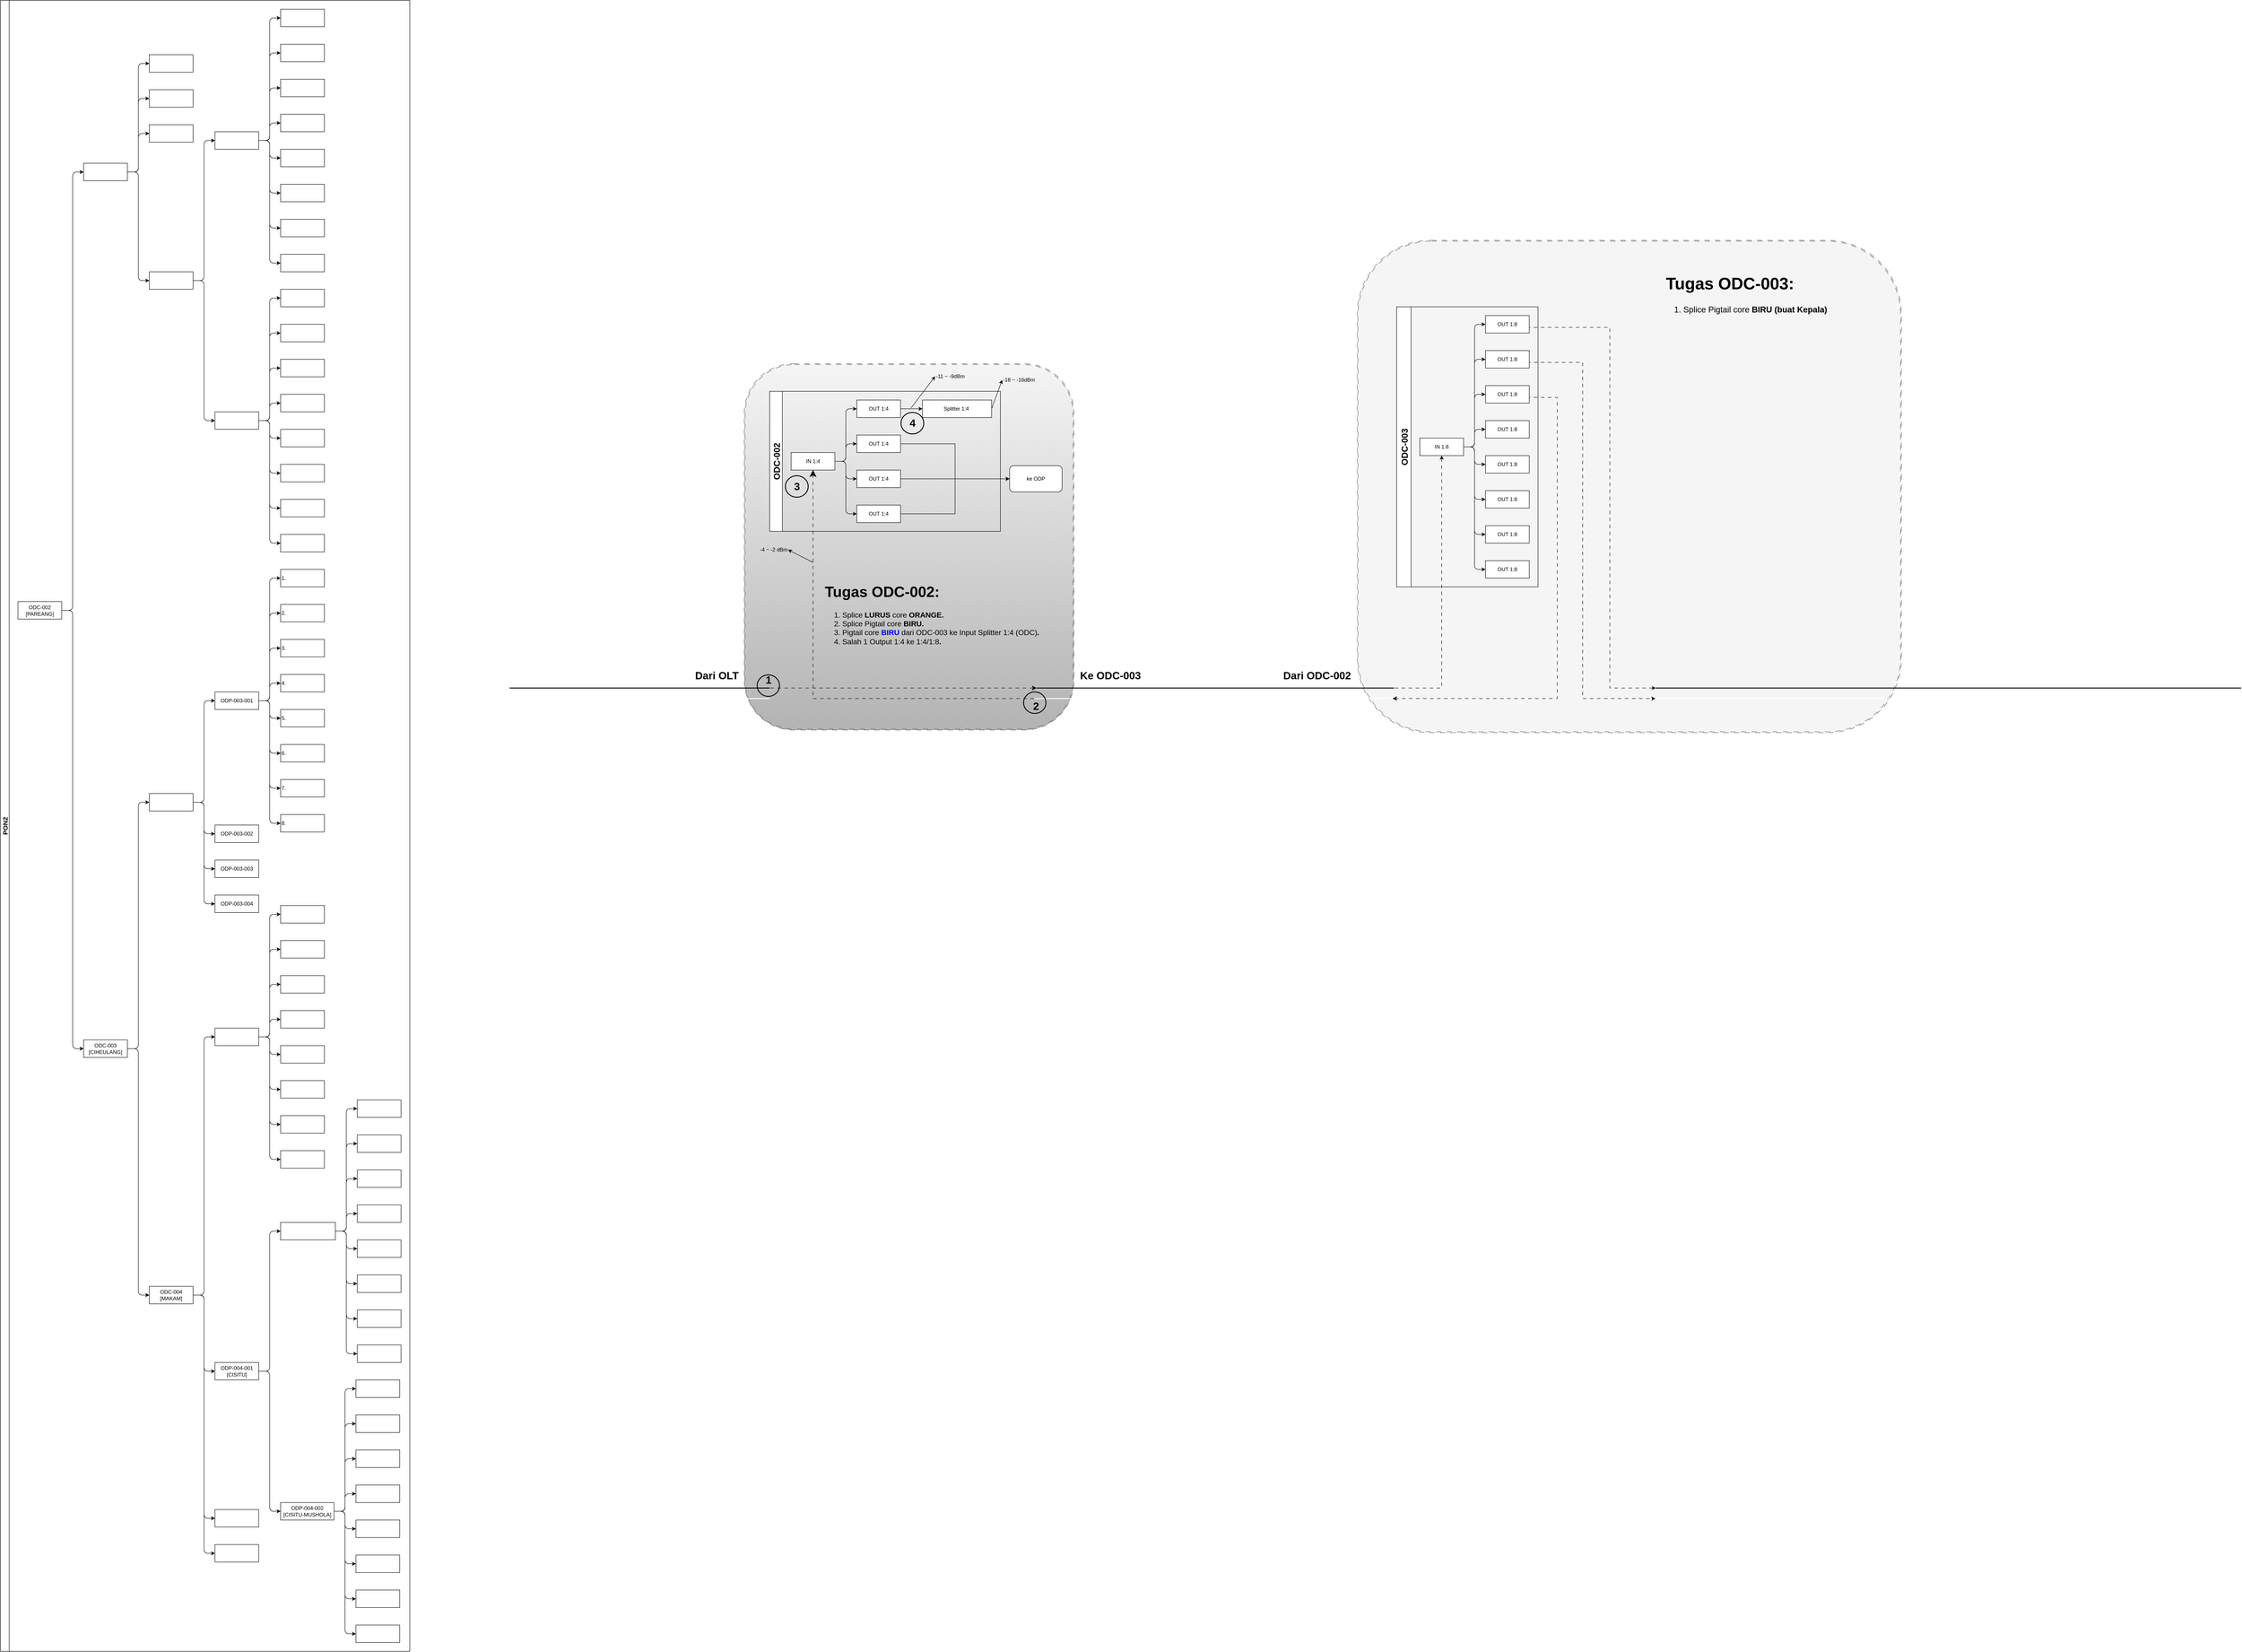 <mxfile version="27.1.6">
  <diagram name="PON2" id="CPztULTY9CAcym6ux5SY">
    <mxGraphModel dx="2194" dy="1360" grid="0" gridSize="10" guides="1" tooltips="1" connect="1" arrows="1" fold="1" page="0" pageScale="1" pageWidth="827" pageHeight="1169" math="0" shadow="0">
      <root>
        <mxCell id="0" />
        <mxCell id="1" parent="0" />
        <mxCell id="cscOLaC8SD0cO7kYF3qo-130" value="" style="shape=ext;double=1;rounded=1;whiteSpace=wrap;html=1;fillColor=light-dark(#F5F5F5,#4D4D4D);shadow=0;glass=0;dashed=1;dashPattern=12 12;gradientColor=none;strokeColor=#666666;" vertex="1" parent="1">
          <mxGeometry x="3214" y="588" width="1243" height="1125" as="geometry" />
        </mxCell>
        <mxCell id="cscOLaC8SD0cO7kYF3qo-91" value="" style="shape=ext;double=1;rounded=1;whiteSpace=wrap;html=1;fillColor=#f5f5f5;shadow=0;glass=0;dashed=1;dashPattern=12 12;gradientColor=#b3b3b3;strokeColor=#666666;" vertex="1" parent="1">
          <mxGeometry x="1814" y="870" width="753" height="837" as="geometry" />
        </mxCell>
        <mxCell id="cscOLaC8SD0cO7kYF3qo-21" value="ODC-003" style="swimlane;startSize=33;horizontal=0;childLayout=treeLayout;horizontalTree=1;sortEdges=1;resizable=0;containerType=tree;fontSize=20;" vertex="1" parent="1">
          <mxGeometry x="3304" y="740" width="323" height="640" as="geometry" />
        </mxCell>
        <mxCell id="cscOLaC8SD0cO7kYF3qo-22" value="IN 1:8" style="whiteSpace=wrap;html=1;glass=0;" vertex="1" parent="cscOLaC8SD0cO7kYF3qo-21">
          <mxGeometry x="53" y="300" width="100" height="40" as="geometry" />
        </mxCell>
        <mxCell id="cscOLaC8SD0cO7kYF3qo-23" value="OUT 1:8" style="whiteSpace=wrap;html=1;" vertex="1" parent="cscOLaC8SD0cO7kYF3qo-21">
          <mxGeometry x="203" y="20" width="100" height="40" as="geometry" />
        </mxCell>
        <mxCell id="cscOLaC8SD0cO7kYF3qo-24" value="" style="edgeStyle=elbowEdgeStyle;elbow=horizontal;html=1;rounded=1;curved=0;sourcePerimeterSpacing=0;targetPerimeterSpacing=0;startSize=6;endSize=6;" edge="1" parent="cscOLaC8SD0cO7kYF3qo-21" source="cscOLaC8SD0cO7kYF3qo-22" target="cscOLaC8SD0cO7kYF3qo-23">
          <mxGeometry relative="1" as="geometry" />
        </mxCell>
        <mxCell id="cscOLaC8SD0cO7kYF3qo-25" value="OUT 1:8" style="whiteSpace=wrap;html=1;" vertex="1" parent="cscOLaC8SD0cO7kYF3qo-21">
          <mxGeometry x="203" y="100" width="100" height="40" as="geometry" />
        </mxCell>
        <mxCell id="cscOLaC8SD0cO7kYF3qo-26" value="" style="edgeStyle=elbowEdgeStyle;elbow=horizontal;html=1;rounded=1;curved=0;sourcePerimeterSpacing=0;targetPerimeterSpacing=0;startSize=6;endSize=6;" edge="1" parent="cscOLaC8SD0cO7kYF3qo-21" source="cscOLaC8SD0cO7kYF3qo-22" target="cscOLaC8SD0cO7kYF3qo-25">
          <mxGeometry relative="1" as="geometry" />
        </mxCell>
        <mxCell id="cscOLaC8SD0cO7kYF3qo-27" value="" style="edgeStyle=elbowEdgeStyle;elbow=horizontal;html=1;rounded=1;curved=0;sourcePerimeterSpacing=0;targetPerimeterSpacing=0;startSize=6;endSize=6;" edge="1" target="cscOLaC8SD0cO7kYF3qo-28" source="cscOLaC8SD0cO7kYF3qo-22" parent="cscOLaC8SD0cO7kYF3qo-21">
          <mxGeometry relative="1" as="geometry">
            <mxPoint x="2526" y="511" as="sourcePoint" />
          </mxGeometry>
        </mxCell>
        <mxCell id="cscOLaC8SD0cO7kYF3qo-28" value="OUT 1:8" style="whiteSpace=wrap;html=1;" vertex="1" parent="cscOLaC8SD0cO7kYF3qo-21">
          <mxGeometry x="203" y="180" width="100" height="40" as="geometry" />
        </mxCell>
        <mxCell id="cscOLaC8SD0cO7kYF3qo-29" value="" style="edgeStyle=elbowEdgeStyle;elbow=horizontal;html=1;rounded=1;curved=0;sourcePerimeterSpacing=0;targetPerimeterSpacing=0;startSize=6;endSize=6;" edge="1" target="cscOLaC8SD0cO7kYF3qo-30" source="cscOLaC8SD0cO7kYF3qo-22" parent="cscOLaC8SD0cO7kYF3qo-21">
          <mxGeometry relative="1" as="geometry">
            <mxPoint x="2526" y="591" as="sourcePoint" />
          </mxGeometry>
        </mxCell>
        <mxCell id="cscOLaC8SD0cO7kYF3qo-30" value="OUT 1:8" style="whiteSpace=wrap;html=1;" vertex="1" parent="cscOLaC8SD0cO7kYF3qo-21">
          <mxGeometry x="203" y="260" width="100" height="40" as="geometry" />
        </mxCell>
        <mxCell id="cscOLaC8SD0cO7kYF3qo-31" value="" style="edgeStyle=elbowEdgeStyle;elbow=horizontal;html=1;rounded=1;curved=0;sourcePerimeterSpacing=0;targetPerimeterSpacing=0;startSize=6;endSize=6;" edge="1" target="cscOLaC8SD0cO7kYF3qo-32" source="cscOLaC8SD0cO7kYF3qo-22" parent="cscOLaC8SD0cO7kYF3qo-21">
          <mxGeometry relative="1" as="geometry">
            <mxPoint x="2526" y="711" as="sourcePoint" />
          </mxGeometry>
        </mxCell>
        <mxCell id="cscOLaC8SD0cO7kYF3qo-32" value="OUT 1:8" style="whiteSpace=wrap;html=1;" vertex="1" parent="cscOLaC8SD0cO7kYF3qo-21">
          <mxGeometry x="203" y="340" width="100" height="40" as="geometry" />
        </mxCell>
        <mxCell id="cscOLaC8SD0cO7kYF3qo-33" value="" style="edgeStyle=elbowEdgeStyle;elbow=horizontal;html=1;rounded=1;curved=0;sourcePerimeterSpacing=0;targetPerimeterSpacing=0;startSize=6;endSize=6;" edge="1" target="cscOLaC8SD0cO7kYF3qo-34" source="cscOLaC8SD0cO7kYF3qo-22" parent="cscOLaC8SD0cO7kYF3qo-21">
          <mxGeometry relative="1" as="geometry">
            <mxPoint x="2526" y="871" as="sourcePoint" />
          </mxGeometry>
        </mxCell>
        <mxCell id="cscOLaC8SD0cO7kYF3qo-34" value="OUT 1:8" style="whiteSpace=wrap;html=1;" vertex="1" parent="cscOLaC8SD0cO7kYF3qo-21">
          <mxGeometry x="203" y="420" width="100" height="40" as="geometry" />
        </mxCell>
        <mxCell id="cscOLaC8SD0cO7kYF3qo-35" value="" style="edgeStyle=elbowEdgeStyle;elbow=horizontal;html=1;rounded=1;curved=0;sourcePerimeterSpacing=0;targetPerimeterSpacing=0;startSize=6;endSize=6;" edge="1" target="cscOLaC8SD0cO7kYF3qo-36" source="cscOLaC8SD0cO7kYF3qo-22" parent="cscOLaC8SD0cO7kYF3qo-21">
          <mxGeometry relative="1" as="geometry">
            <mxPoint x="2527" y="880" as="sourcePoint" />
          </mxGeometry>
        </mxCell>
        <mxCell id="cscOLaC8SD0cO7kYF3qo-36" value="OUT 1:8" style="whiteSpace=wrap;html=1;" vertex="1" parent="cscOLaC8SD0cO7kYF3qo-21">
          <mxGeometry x="203" y="500" width="100" height="40" as="geometry" />
        </mxCell>
        <mxCell id="cscOLaC8SD0cO7kYF3qo-37" value="" style="edgeStyle=elbowEdgeStyle;elbow=horizontal;html=1;rounded=1;curved=0;sourcePerimeterSpacing=0;targetPerimeterSpacing=0;startSize=6;endSize=6;" edge="1" target="cscOLaC8SD0cO7kYF3qo-38" source="cscOLaC8SD0cO7kYF3qo-22" parent="cscOLaC8SD0cO7kYF3qo-21">
          <mxGeometry relative="1" as="geometry">
            <mxPoint x="2527" y="1120" as="sourcePoint" />
          </mxGeometry>
        </mxCell>
        <mxCell id="cscOLaC8SD0cO7kYF3qo-38" value="OUT 1:8" style="whiteSpace=wrap;html=1;" vertex="1" parent="cscOLaC8SD0cO7kYF3qo-21">
          <mxGeometry x="203" y="580" width="100" height="40" as="geometry" />
        </mxCell>
        <mxCell id="GV_QccqQEHEUjS-juZCi-1" value="PON2" style="swimlane;startSize=20;horizontal=0;childLayout=treeLayout;horizontalTree=1;sortEdges=1;resizable=0;containerType=tree;fontSize=15;" parent="1" vertex="1">
          <mxGeometry x="115" y="40" width="935" height="3772" as="geometry" />
        </mxCell>
        <object label="ODC-002&lt;div&gt;[PAREANG]&lt;/div&gt;" id="GV_QccqQEHEUjS-juZCi-2">
          <mxCell style="whiteSpace=wrap;html=1;" parent="GV_QccqQEHEUjS-juZCi-1" vertex="1">
            <mxGeometry x="40" y="1373.5" width="100" height="40" as="geometry" />
          </mxCell>
        </object>
        <mxCell id="GV_QccqQEHEUjS-juZCi-5" value="" style="whiteSpace=wrap;html=1;" parent="GV_QccqQEHEUjS-juZCi-1" vertex="1">
          <mxGeometry x="190" y="372" width="100" height="40" as="geometry" />
        </mxCell>
        <mxCell id="GV_QccqQEHEUjS-juZCi-6" value="" style="edgeStyle=elbowEdgeStyle;elbow=horizontal;html=1;rounded=1;curved=0;sourcePerimeterSpacing=0;targetPerimeterSpacing=0;startSize=6;endSize=6;" parent="GV_QccqQEHEUjS-juZCi-1" source="GV_QccqQEHEUjS-juZCi-2" target="GV_QccqQEHEUjS-juZCi-5" edge="1">
          <mxGeometry relative="1" as="geometry" />
        </mxCell>
        <mxCell id="GV_QccqQEHEUjS-juZCi-27" value="" style="edgeStyle=elbowEdgeStyle;elbow=horizontal;html=1;rounded=1;curved=0;sourcePerimeterSpacing=0;targetPerimeterSpacing=0;startSize=6;endSize=6;" parent="GV_QccqQEHEUjS-juZCi-1" source="GV_QccqQEHEUjS-juZCi-2" target="GV_QccqQEHEUjS-juZCi-28" edge="1">
          <mxGeometry relative="1" as="geometry">
            <mxPoint x="255" y="-18428.9" as="sourcePoint" />
          </mxGeometry>
        </mxCell>
        <mxCell id="GV_QccqQEHEUjS-juZCi-28" value="ODC-003&lt;div&gt;[CIHEULANG]&lt;/div&gt;" style="whiteSpace=wrap;html=1;" parent="GV_QccqQEHEUjS-juZCi-1" vertex="1">
          <mxGeometry x="190" y="2375" width="100" height="40" as="geometry" />
        </mxCell>
        <mxCell id="GV_QccqQEHEUjS-juZCi-29" value="" style="edgeStyle=elbowEdgeStyle;elbow=horizontal;html=1;rounded=1;curved=0;sourcePerimeterSpacing=0;targetPerimeterSpacing=0;startSize=6;endSize=6;" parent="GV_QccqQEHEUjS-juZCi-1" source="GV_QccqQEHEUjS-juZCi-5" target="GV_QccqQEHEUjS-juZCi-30" edge="1">
          <mxGeometry relative="1" as="geometry">
            <mxPoint x="255" y="-18033.7" as="sourcePoint" />
          </mxGeometry>
        </mxCell>
        <mxCell id="GV_QccqQEHEUjS-juZCi-30" value="" style="whiteSpace=wrap;html=1;" parent="GV_QccqQEHEUjS-juZCi-1" vertex="1">
          <mxGeometry x="340" y="124" width="100" height="40" as="geometry" />
        </mxCell>
        <mxCell id="GV_QccqQEHEUjS-juZCi-31" value="" style="edgeStyle=elbowEdgeStyle;elbow=horizontal;html=1;rounded=1;curved=0;sourcePerimeterSpacing=0;targetPerimeterSpacing=0;startSize=6;endSize=6;" parent="GV_QccqQEHEUjS-juZCi-1" source="GV_QccqQEHEUjS-juZCi-5" target="GV_QccqQEHEUjS-juZCi-32" edge="1">
          <mxGeometry relative="1" as="geometry">
            <mxPoint x="405" y="-18073.7" as="sourcePoint" />
          </mxGeometry>
        </mxCell>
        <mxCell id="GV_QccqQEHEUjS-juZCi-32" value="" style="whiteSpace=wrap;html=1;" parent="GV_QccqQEHEUjS-juZCi-1" vertex="1">
          <mxGeometry x="340" y="204" width="100" height="40" as="geometry" />
        </mxCell>
        <mxCell id="GV_QccqQEHEUjS-juZCi-33" value="" style="edgeStyle=elbowEdgeStyle;elbow=horizontal;html=1;rounded=1;curved=0;sourcePerimeterSpacing=0;targetPerimeterSpacing=0;startSize=6;endSize=6;" parent="GV_QccqQEHEUjS-juZCi-1" source="GV_QccqQEHEUjS-juZCi-5" target="GV_QccqQEHEUjS-juZCi-34" edge="1">
          <mxGeometry relative="1" as="geometry">
            <mxPoint x="405" y="-17993.7" as="sourcePoint" />
          </mxGeometry>
        </mxCell>
        <mxCell id="GV_QccqQEHEUjS-juZCi-34" value="" style="whiteSpace=wrap;html=1;" parent="GV_QccqQEHEUjS-juZCi-1" vertex="1">
          <mxGeometry x="340" y="284" width="100" height="40" as="geometry" />
        </mxCell>
        <mxCell id="GV_QccqQEHEUjS-juZCi-35" value="" style="edgeStyle=elbowEdgeStyle;elbow=horizontal;html=1;rounded=1;curved=0;sourcePerimeterSpacing=0;targetPerimeterSpacing=0;startSize=6;endSize=6;" parent="GV_QccqQEHEUjS-juZCi-1" source="GV_QccqQEHEUjS-juZCi-5" target="GV_QccqQEHEUjS-juZCi-36" edge="1">
          <mxGeometry relative="1" as="geometry">
            <mxPoint x="405" y="-17857.7" as="sourcePoint" />
          </mxGeometry>
        </mxCell>
        <mxCell id="GV_QccqQEHEUjS-juZCi-36" value="" style="whiteSpace=wrap;html=1;" parent="GV_QccqQEHEUjS-juZCi-1" vertex="1">
          <mxGeometry x="340" y="620" width="100" height="40" as="geometry" />
        </mxCell>
        <mxCell id="GV_QccqQEHEUjS-juZCi-41" value="" style="edgeStyle=elbowEdgeStyle;elbow=horizontal;html=1;rounded=1;curved=0;sourcePerimeterSpacing=0;targetPerimeterSpacing=0;startSize=6;endSize=6;" parent="GV_QccqQEHEUjS-juZCi-1" source="GV_QccqQEHEUjS-juZCi-36" target="GV_QccqQEHEUjS-juZCi-42" edge="1">
          <mxGeometry relative="1" as="geometry">
            <mxPoint x="555" y="-17305.7" as="sourcePoint" />
          </mxGeometry>
        </mxCell>
        <mxCell id="GV_QccqQEHEUjS-juZCi-42" value="" style="whiteSpace=wrap;html=1;" parent="GV_QccqQEHEUjS-juZCi-1" vertex="1">
          <mxGeometry x="490" y="300" width="100" height="40" as="geometry" />
        </mxCell>
        <mxCell id="GV_QccqQEHEUjS-juZCi-43" value="" style="edgeStyle=elbowEdgeStyle;elbow=horizontal;html=1;rounded=1;curved=0;sourcePerimeterSpacing=0;targetPerimeterSpacing=0;startSize=6;endSize=6;" parent="GV_QccqQEHEUjS-juZCi-1" source="GV_QccqQEHEUjS-juZCi-36" target="GV_QccqQEHEUjS-juZCi-44" edge="1">
          <mxGeometry relative="1" as="geometry">
            <mxPoint x="555" y="-17043.3" as="sourcePoint" />
          </mxGeometry>
        </mxCell>
        <mxCell id="GV_QccqQEHEUjS-juZCi-44" value="" style="whiteSpace=wrap;html=1;" parent="GV_QccqQEHEUjS-juZCi-1" vertex="1">
          <mxGeometry x="490" y="940" width="100" height="40" as="geometry" />
        </mxCell>
        <mxCell id="GV_QccqQEHEUjS-juZCi-45" value="" style="edgeStyle=elbowEdgeStyle;elbow=horizontal;html=1;rounded=1;curved=0;sourcePerimeterSpacing=0;targetPerimeterSpacing=0;startSize=6;endSize=6;" parent="GV_QccqQEHEUjS-juZCi-1" source="GV_QccqQEHEUjS-juZCi-28" target="GV_QccqQEHEUjS-juZCi-46" edge="1">
          <mxGeometry relative="1" as="geometry">
            <mxPoint x="255" y="-16819.5" as="sourcePoint" />
          </mxGeometry>
        </mxCell>
        <mxCell id="GV_QccqQEHEUjS-juZCi-46" value="" style="whiteSpace=wrap;html=1;" parent="GV_QccqQEHEUjS-juZCi-1" vertex="1">
          <mxGeometry x="340" y="1812" width="100" height="40" as="geometry" />
        </mxCell>
        <mxCell id="GV_QccqQEHEUjS-juZCi-47" value="" style="edgeStyle=elbowEdgeStyle;elbow=horizontal;html=1;rounded=1;curved=0;sourcePerimeterSpacing=0;targetPerimeterSpacing=0;startSize=6;endSize=6;" parent="GV_QccqQEHEUjS-juZCi-1" source="GV_QccqQEHEUjS-juZCi-28" target="GV_QccqQEHEUjS-juZCi-48" edge="1">
          <mxGeometry relative="1" as="geometry">
            <mxPoint x="405" y="-16307.3" as="sourcePoint" />
          </mxGeometry>
        </mxCell>
        <mxCell id="GV_QccqQEHEUjS-juZCi-48" value="ODC-004&lt;div&gt;[MAKAM]&lt;/div&gt;" style="whiteSpace=wrap;html=1;" parent="GV_QccqQEHEUjS-juZCi-1" vertex="1">
          <mxGeometry x="340" y="2938" width="100" height="40" as="geometry" />
        </mxCell>
        <mxCell id="GV_QccqQEHEUjS-juZCi-49" value="" style="edgeStyle=elbowEdgeStyle;elbow=horizontal;html=1;rounded=1;curved=0;sourcePerimeterSpacing=0;targetPerimeterSpacing=0;startSize=6;endSize=6;" parent="GV_QccqQEHEUjS-juZCi-1" source="GV_QccqQEHEUjS-juZCi-46" target="GV_QccqQEHEUjS-juZCi-50" edge="1">
          <mxGeometry relative="1" as="geometry">
            <mxPoint x="405" y="-16287.3" as="sourcePoint" />
          </mxGeometry>
        </mxCell>
        <mxCell id="GV_QccqQEHEUjS-juZCi-50" value="ODP-003-001" style="whiteSpace=wrap;html=1;" parent="GV_QccqQEHEUjS-juZCi-1" vertex="1">
          <mxGeometry x="490" y="1580" width="100" height="40" as="geometry" />
        </mxCell>
        <mxCell id="GV_QccqQEHEUjS-juZCi-51" value="" style="edgeStyle=elbowEdgeStyle;elbow=horizontal;html=1;rounded=1;curved=0;sourcePerimeterSpacing=0;targetPerimeterSpacing=0;startSize=6;endSize=6;" parent="GV_QccqQEHEUjS-juZCi-1" source="GV_QccqQEHEUjS-juZCi-50" target="GV_QccqQEHEUjS-juZCi-52" edge="1">
          <mxGeometry relative="1" as="geometry">
            <mxPoint x="555" y="-16315.3" as="sourcePoint" />
          </mxGeometry>
        </mxCell>
        <mxCell id="GV_QccqQEHEUjS-juZCi-52" value="1." style="whiteSpace=wrap;html=1;align=left;" parent="GV_QccqQEHEUjS-juZCi-1" vertex="1">
          <mxGeometry x="640" y="1300" width="100" height="40" as="geometry" />
        </mxCell>
        <mxCell id="GV_QccqQEHEUjS-juZCi-53" value="" style="edgeStyle=elbowEdgeStyle;elbow=horizontal;html=1;rounded=1;curved=0;sourcePerimeterSpacing=0;targetPerimeterSpacing=0;startSize=6;endSize=6;" parent="GV_QccqQEHEUjS-juZCi-1" source="GV_QccqQEHEUjS-juZCi-46" target="GV_QccqQEHEUjS-juZCi-54" edge="1">
          <mxGeometry relative="1" as="geometry">
            <mxPoint x="555" y="-16315.3" as="sourcePoint" />
          </mxGeometry>
        </mxCell>
        <mxCell id="GV_QccqQEHEUjS-juZCi-54" value="ODP-003-002" style="whiteSpace=wrap;html=1;" parent="GV_QccqQEHEUjS-juZCi-1" vertex="1">
          <mxGeometry x="490" y="1884" width="100" height="40" as="geometry" />
        </mxCell>
        <mxCell id="GV_QccqQEHEUjS-juZCi-55" value="" style="edgeStyle=elbowEdgeStyle;elbow=horizontal;html=1;rounded=1;curved=0;sourcePerimeterSpacing=0;targetPerimeterSpacing=0;startSize=6;endSize=6;" parent="GV_QccqQEHEUjS-juZCi-1" source="GV_QccqQEHEUjS-juZCi-50" target="GV_QccqQEHEUjS-juZCi-56" edge="1">
          <mxGeometry relative="1" as="geometry">
            <mxPoint x="705" y="-15943.3" as="sourcePoint" />
          </mxGeometry>
        </mxCell>
        <mxCell id="GV_QccqQEHEUjS-juZCi-56" value="2." style="whiteSpace=wrap;html=1;align=left;" parent="GV_QccqQEHEUjS-juZCi-1" vertex="1">
          <mxGeometry x="640" y="1380" width="100" height="40" as="geometry" />
        </mxCell>
        <mxCell id="GV_QccqQEHEUjS-juZCi-57" value="" style="edgeStyle=elbowEdgeStyle;elbow=horizontal;html=1;rounded=1;curved=0;sourcePerimeterSpacing=0;targetPerimeterSpacing=0;startSize=6;endSize=6;" parent="GV_QccqQEHEUjS-juZCi-1" source="GV_QccqQEHEUjS-juZCi-50" target="GV_QccqQEHEUjS-juZCi-58" edge="1">
          <mxGeometry relative="1" as="geometry">
            <mxPoint x="705" y="-15511.3" as="sourcePoint" />
          </mxGeometry>
        </mxCell>
        <mxCell id="GV_QccqQEHEUjS-juZCi-58" value="3." style="whiteSpace=wrap;html=1;align=left;" parent="GV_QccqQEHEUjS-juZCi-1" vertex="1">
          <mxGeometry x="640" y="1460" width="100" height="40" as="geometry" />
        </mxCell>
        <mxCell id="GV_QccqQEHEUjS-juZCi-59" value="" style="edgeStyle=elbowEdgeStyle;elbow=horizontal;html=1;rounded=1;curved=0;sourcePerimeterSpacing=0;targetPerimeterSpacing=0;startSize=6;endSize=6;" parent="GV_QccqQEHEUjS-juZCi-1" source="GV_QccqQEHEUjS-juZCi-50" target="GV_QccqQEHEUjS-juZCi-60" edge="1">
          <mxGeometry relative="1" as="geometry">
            <mxPoint x="705" y="-15052.1" as="sourcePoint" />
          </mxGeometry>
        </mxCell>
        <mxCell id="GV_QccqQEHEUjS-juZCi-60" value="4." style="whiteSpace=wrap;html=1;align=left;" parent="GV_QccqQEHEUjS-juZCi-1" vertex="1">
          <mxGeometry x="640" y="1540" width="100" height="40" as="geometry" />
        </mxCell>
        <mxCell id="GV_QccqQEHEUjS-juZCi-61" value="" style="edgeStyle=elbowEdgeStyle;elbow=horizontal;html=1;rounded=1;curved=0;sourcePerimeterSpacing=0;targetPerimeterSpacing=0;startSize=6;endSize=6;" parent="GV_QccqQEHEUjS-juZCi-1" source="GV_QccqQEHEUjS-juZCi-46" target="GV_QccqQEHEUjS-juZCi-62" edge="1">
          <mxGeometry relative="1" as="geometry">
            <mxPoint x="555" y="-14477.7" as="sourcePoint" />
          </mxGeometry>
        </mxCell>
        <mxCell id="GV_QccqQEHEUjS-juZCi-62" value="ODP-003-003" style="whiteSpace=wrap;html=1;" parent="GV_QccqQEHEUjS-juZCi-1" vertex="1">
          <mxGeometry x="490" y="1964" width="100" height="40" as="geometry" />
        </mxCell>
        <mxCell id="GV_QccqQEHEUjS-juZCi-63" value="" style="edgeStyle=elbowEdgeStyle;elbow=horizontal;html=1;rounded=1;curved=0;sourcePerimeterSpacing=0;targetPerimeterSpacing=0;startSize=6;endSize=6;" parent="GV_QccqQEHEUjS-juZCi-1" source="GV_QccqQEHEUjS-juZCi-46" target="GV_QccqQEHEUjS-juZCi-64" edge="1">
          <mxGeometry relative="1" as="geometry">
            <mxPoint x="555" y="-13956.1" as="sourcePoint" />
          </mxGeometry>
        </mxCell>
        <mxCell id="GV_QccqQEHEUjS-juZCi-64" value="ODP-003-004" style="whiteSpace=wrap;html=1;" parent="GV_QccqQEHEUjS-juZCi-1" vertex="1">
          <mxGeometry x="490" y="2044" width="100" height="40" as="geometry" />
        </mxCell>
        <mxCell id="GV_QccqQEHEUjS-juZCi-65" value="" style="edgeStyle=elbowEdgeStyle;elbow=horizontal;html=1;rounded=1;curved=0;sourcePerimeterSpacing=0;targetPerimeterSpacing=0;startSize=6;endSize=6;" parent="GV_QccqQEHEUjS-juZCi-1" source="GV_QccqQEHEUjS-juZCi-50" target="GV_QccqQEHEUjS-juZCi-66" edge="1">
          <mxGeometry relative="1" as="geometry">
            <mxPoint x="705" y="-13574.5" as="sourcePoint" />
          </mxGeometry>
        </mxCell>
        <mxCell id="GV_QccqQEHEUjS-juZCi-66" value="5." style="whiteSpace=wrap;html=1;align=left;" parent="GV_QccqQEHEUjS-juZCi-1" vertex="1">
          <mxGeometry x="640" y="1620" width="100" height="40" as="geometry" />
        </mxCell>
        <mxCell id="GV_QccqQEHEUjS-juZCi-67" value="" style="edgeStyle=elbowEdgeStyle;elbow=horizontal;html=1;rounded=1;curved=0;sourcePerimeterSpacing=0;targetPerimeterSpacing=0;startSize=6;endSize=6;" parent="GV_QccqQEHEUjS-juZCi-1" source="GV_QccqQEHEUjS-juZCi-50" target="GV_QccqQEHEUjS-juZCi-68" edge="1">
          <mxGeometry relative="1" as="geometry">
            <mxPoint x="705" y="-13004.9" as="sourcePoint" />
          </mxGeometry>
        </mxCell>
        <mxCell id="GV_QccqQEHEUjS-juZCi-68" value="6." style="whiteSpace=wrap;html=1;align=left;" parent="GV_QccqQEHEUjS-juZCi-1" vertex="1">
          <mxGeometry x="640" y="1700" width="100" height="40" as="geometry" />
        </mxCell>
        <mxCell id="GV_QccqQEHEUjS-juZCi-69" value="" style="edgeStyle=elbowEdgeStyle;elbow=horizontal;html=1;rounded=1;curved=0;sourcePerimeterSpacing=0;targetPerimeterSpacing=0;startSize=6;endSize=6;" parent="GV_QccqQEHEUjS-juZCi-1" source="GV_QccqQEHEUjS-juZCi-50" target="GV_QccqQEHEUjS-juZCi-70" edge="1">
          <mxGeometry relative="1" as="geometry">
            <mxPoint x="705" y="-12408.1" as="sourcePoint" />
          </mxGeometry>
        </mxCell>
        <mxCell id="GV_QccqQEHEUjS-juZCi-70" value="7." style="whiteSpace=wrap;html=1;align=left;" parent="GV_QccqQEHEUjS-juZCi-1" vertex="1">
          <mxGeometry x="640" y="1780" width="100" height="40" as="geometry" />
        </mxCell>
        <mxCell id="GV_QccqQEHEUjS-juZCi-71" value="" style="edgeStyle=elbowEdgeStyle;elbow=horizontal;html=1;rounded=1;curved=0;sourcePerimeterSpacing=0;targetPerimeterSpacing=0;startSize=6;endSize=6;" parent="GV_QccqQEHEUjS-juZCi-1" source="GV_QccqQEHEUjS-juZCi-50" target="GV_QccqQEHEUjS-juZCi-72" edge="1">
          <mxGeometry relative="1" as="geometry">
            <mxPoint x="705" y="-11784.1" as="sourcePoint" />
          </mxGeometry>
        </mxCell>
        <mxCell id="GV_QccqQEHEUjS-juZCi-72" value="8." style="whiteSpace=wrap;html=1;align=left;" parent="GV_QccqQEHEUjS-juZCi-1" vertex="1">
          <mxGeometry x="640" y="1860" width="100" height="40" as="geometry" />
        </mxCell>
        <mxCell id="GV_QccqQEHEUjS-juZCi-73" value="" style="edgeStyle=elbowEdgeStyle;elbow=horizontal;html=1;rounded=1;curved=0;sourcePerimeterSpacing=0;targetPerimeterSpacing=0;startSize=6;endSize=6;" parent="GV_QccqQEHEUjS-juZCi-1" source="GV_QccqQEHEUjS-juZCi-48" target="GV_QccqQEHEUjS-juZCi-74" edge="1">
          <mxGeometry relative="1" as="geometry">
            <mxPoint x="405" y="-10767.9" as="sourcePoint" />
          </mxGeometry>
        </mxCell>
        <mxCell id="GV_QccqQEHEUjS-juZCi-74" value="" style="whiteSpace=wrap;html=1;" parent="GV_QccqQEHEUjS-juZCi-1" vertex="1">
          <mxGeometry x="490" y="2348" width="100" height="40" as="geometry" />
        </mxCell>
        <mxCell id="GV_QccqQEHEUjS-juZCi-75" value="" style="edgeStyle=elbowEdgeStyle;elbow=horizontal;html=1;rounded=1;curved=0;sourcePerimeterSpacing=0;targetPerimeterSpacing=0;startSize=6;endSize=6;" parent="GV_QccqQEHEUjS-juZCi-1" source="GV_QccqQEHEUjS-juZCi-74" target="GV_QccqQEHEUjS-juZCi-76" edge="1">
          <mxGeometry relative="1" as="geometry">
            <mxPoint x="555" y="-10600.5" as="sourcePoint" />
          </mxGeometry>
        </mxCell>
        <mxCell id="GV_QccqQEHEUjS-juZCi-76" value="" style="whiteSpace=wrap;html=1;" parent="GV_QccqQEHEUjS-juZCi-1" vertex="1">
          <mxGeometry x="640" y="2068" width="100" height="40" as="geometry" />
        </mxCell>
        <mxCell id="GV_QccqQEHEUjS-juZCi-77" value="" style="edgeStyle=elbowEdgeStyle;elbow=horizontal;html=1;rounded=1;curved=0;sourcePerimeterSpacing=0;targetPerimeterSpacing=0;startSize=6;endSize=6;" parent="GV_QccqQEHEUjS-juZCi-1" source="GV_QccqQEHEUjS-juZCi-48" target="GV_QccqQEHEUjS-juZCi-78" edge="1">
          <mxGeometry relative="1" as="geometry">
            <mxPoint x="555" y="-10600.5" as="sourcePoint" />
          </mxGeometry>
        </mxCell>
        <mxCell id="GV_QccqQEHEUjS-juZCi-78" value="ODP-004-001&lt;div&gt;[CISITU]&lt;/div&gt;" style="whiteSpace=wrap;html=1;" parent="GV_QccqQEHEUjS-juZCi-1" vertex="1">
          <mxGeometry x="490" y="3112" width="100" height="40" as="geometry" />
        </mxCell>
        <mxCell id="GV_QccqQEHEUjS-juZCi-79" value="" style="edgeStyle=elbowEdgeStyle;elbow=horizontal;html=1;rounded=1;curved=0;sourcePerimeterSpacing=0;targetPerimeterSpacing=0;startSize=6;endSize=6;" parent="GV_QccqQEHEUjS-juZCi-1" source="GV_QccqQEHEUjS-juZCi-74" target="GV_QccqQEHEUjS-juZCi-80" edge="1">
          <mxGeometry relative="1" as="geometry">
            <mxPoint x="705" y="-10610.5" as="sourcePoint" />
          </mxGeometry>
        </mxCell>
        <mxCell id="GV_QccqQEHEUjS-juZCi-80" value="" style="whiteSpace=wrap;html=1;" parent="GV_QccqQEHEUjS-juZCi-1" vertex="1">
          <mxGeometry x="640" y="2148" width="100" height="40" as="geometry" />
        </mxCell>
        <mxCell id="GV_QccqQEHEUjS-juZCi-81" value="" style="edgeStyle=elbowEdgeStyle;elbow=horizontal;html=1;rounded=1;curved=0;sourcePerimeterSpacing=0;targetPerimeterSpacing=0;startSize=6;endSize=6;" parent="GV_QccqQEHEUjS-juZCi-1" source="GV_QccqQEHEUjS-juZCi-74" target="GV_QccqQEHEUjS-juZCi-82" edge="1">
          <mxGeometry relative="1" as="geometry">
            <mxPoint x="705" y="-10590.5" as="sourcePoint" />
          </mxGeometry>
        </mxCell>
        <mxCell id="GV_QccqQEHEUjS-juZCi-82" value="" style="whiteSpace=wrap;html=1;" parent="GV_QccqQEHEUjS-juZCi-1" vertex="1">
          <mxGeometry x="640" y="2228" width="100" height="40" as="geometry" />
        </mxCell>
        <mxCell id="GV_QccqQEHEUjS-juZCi-83" value="" style="edgeStyle=elbowEdgeStyle;elbow=horizontal;html=1;rounded=1;curved=0;sourcePerimeterSpacing=0;targetPerimeterSpacing=0;startSize=6;endSize=6;" parent="GV_QccqQEHEUjS-juZCi-1" source="GV_QccqQEHEUjS-juZCi-74" target="GV_QccqQEHEUjS-juZCi-84" edge="1">
          <mxGeometry relative="1" as="geometry">
            <mxPoint x="705" y="-10570.5" as="sourcePoint" />
          </mxGeometry>
        </mxCell>
        <mxCell id="GV_QccqQEHEUjS-juZCi-84" value="" style="whiteSpace=wrap;html=1;" parent="GV_QccqQEHEUjS-juZCi-1" vertex="1">
          <mxGeometry x="640" y="2308" width="100" height="40" as="geometry" />
        </mxCell>
        <mxCell id="GV_QccqQEHEUjS-juZCi-85" value="" style="edgeStyle=elbowEdgeStyle;elbow=horizontal;html=1;rounded=1;curved=0;sourcePerimeterSpacing=0;targetPerimeterSpacing=0;startSize=6;endSize=6;" parent="GV_QccqQEHEUjS-juZCi-1" source="GV_QccqQEHEUjS-juZCi-74" target="GV_QccqQEHEUjS-juZCi-86" edge="1">
          <mxGeometry relative="1" as="geometry">
            <mxPoint x="705" y="-10550.5" as="sourcePoint" />
          </mxGeometry>
        </mxCell>
        <mxCell id="GV_QccqQEHEUjS-juZCi-86" value="" style="whiteSpace=wrap;html=1;" parent="GV_QccqQEHEUjS-juZCi-1" vertex="1">
          <mxGeometry x="640" y="2388" width="100" height="40" as="geometry" />
        </mxCell>
        <mxCell id="GV_QccqQEHEUjS-juZCi-87" value="" style="edgeStyle=elbowEdgeStyle;elbow=horizontal;html=1;rounded=1;curved=0;sourcePerimeterSpacing=0;targetPerimeterSpacing=0;startSize=6;endSize=6;" parent="GV_QccqQEHEUjS-juZCi-1" source="GV_QccqQEHEUjS-juZCi-74" target="GV_QccqQEHEUjS-juZCi-88" edge="1">
          <mxGeometry relative="1" as="geometry">
            <mxPoint x="705" y="-10530.5" as="sourcePoint" />
          </mxGeometry>
        </mxCell>
        <mxCell id="GV_QccqQEHEUjS-juZCi-88" value="" style="whiteSpace=wrap;html=1;" parent="GV_QccqQEHEUjS-juZCi-1" vertex="1">
          <mxGeometry x="640" y="2468" width="100" height="40" as="geometry" />
        </mxCell>
        <mxCell id="GV_QccqQEHEUjS-juZCi-89" value="" style="edgeStyle=elbowEdgeStyle;elbow=horizontal;html=1;rounded=1;curved=0;sourcePerimeterSpacing=0;targetPerimeterSpacing=0;startSize=6;endSize=6;" parent="GV_QccqQEHEUjS-juZCi-1" source="GV_QccqQEHEUjS-juZCi-74" target="GV_QccqQEHEUjS-juZCi-90" edge="1">
          <mxGeometry relative="1" as="geometry">
            <mxPoint x="705" y="-10510.5" as="sourcePoint" />
          </mxGeometry>
        </mxCell>
        <mxCell id="GV_QccqQEHEUjS-juZCi-90" value="" style="whiteSpace=wrap;html=1;" parent="GV_QccqQEHEUjS-juZCi-1" vertex="1">
          <mxGeometry x="640" y="2548" width="100" height="40" as="geometry" />
        </mxCell>
        <mxCell id="GV_QccqQEHEUjS-juZCi-91" value="" style="edgeStyle=elbowEdgeStyle;elbow=horizontal;html=1;rounded=1;curved=0;sourcePerimeterSpacing=0;targetPerimeterSpacing=0;startSize=6;endSize=6;" parent="GV_QccqQEHEUjS-juZCi-1" source="GV_QccqQEHEUjS-juZCi-74" target="GV_QccqQEHEUjS-juZCi-92" edge="1">
          <mxGeometry relative="1" as="geometry">
            <mxPoint x="705" y="-10490.5" as="sourcePoint" />
          </mxGeometry>
        </mxCell>
        <mxCell id="GV_QccqQEHEUjS-juZCi-92" value="" style="whiteSpace=wrap;html=1;" parent="GV_QccqQEHEUjS-juZCi-1" vertex="1">
          <mxGeometry x="640" y="2628" width="100" height="40" as="geometry" />
        </mxCell>
        <mxCell id="GV_QccqQEHEUjS-juZCi-93" value="" style="edgeStyle=elbowEdgeStyle;elbow=horizontal;html=1;rounded=1;curved=0;sourcePerimeterSpacing=0;targetPerimeterSpacing=0;startSize=6;endSize=6;" parent="GV_QccqQEHEUjS-juZCi-1" source="GV_QccqQEHEUjS-juZCi-78" target="GV_QccqQEHEUjS-juZCi-94" edge="1">
          <mxGeometry relative="1" as="geometry">
            <mxPoint x="555" y="-10318.5" as="sourcePoint" />
          </mxGeometry>
        </mxCell>
        <mxCell id="GV_QccqQEHEUjS-juZCi-94" value="" style="whiteSpace=wrap;html=1;" parent="GV_QccqQEHEUjS-juZCi-1" vertex="1">
          <mxGeometry x="640" y="2792" width="125" height="40" as="geometry" />
        </mxCell>
        <mxCell id="GV_QccqQEHEUjS-juZCi-95" value="" style="edgeStyle=elbowEdgeStyle;elbow=horizontal;html=1;rounded=1;curved=0;sourcePerimeterSpacing=0;targetPerimeterSpacing=0;startSize=6;endSize=6;" parent="GV_QccqQEHEUjS-juZCi-1" source="GV_QccqQEHEUjS-juZCi-78" target="GV_QccqQEHEUjS-juZCi-96" edge="1">
          <mxGeometry relative="1" as="geometry">
            <mxPoint x="705" y="-10117.5" as="sourcePoint" />
          </mxGeometry>
        </mxCell>
        <mxCell id="GV_QccqQEHEUjS-juZCi-96" value="ODP-004-002&lt;div&gt;[CISITU-MUSHOLA]&lt;/div&gt;" style="whiteSpace=wrap;html=1;" parent="GV_QccqQEHEUjS-juZCi-1" vertex="1">
          <mxGeometry x="640" y="3432" width="122" height="40" as="geometry" />
        </mxCell>
        <mxCell id="GV_QccqQEHEUjS-juZCi-97" value="" style="edgeStyle=elbowEdgeStyle;elbow=horizontal;html=1;rounded=1;curved=0;sourcePerimeterSpacing=0;targetPerimeterSpacing=0;startSize=6;endSize=6;" parent="GV_QccqQEHEUjS-juZCi-1" source="GV_QccqQEHEUjS-juZCi-94" target="GV_QccqQEHEUjS-juZCi-98" edge="1">
          <mxGeometry relative="1" as="geometry">
            <mxPoint x="705" y="-10082.5" as="sourcePoint" />
          </mxGeometry>
        </mxCell>
        <mxCell id="GV_QccqQEHEUjS-juZCi-98" value="" style="whiteSpace=wrap;html=1;" parent="GV_QccqQEHEUjS-juZCi-1" vertex="1">
          <mxGeometry x="815" y="2512" width="100" height="40" as="geometry" />
        </mxCell>
        <mxCell id="GV_QccqQEHEUjS-juZCi-99" value="" style="edgeStyle=elbowEdgeStyle;elbow=horizontal;html=1;rounded=1;curved=0;sourcePerimeterSpacing=0;targetPerimeterSpacing=0;startSize=6;endSize=6;" parent="GV_QccqQEHEUjS-juZCi-1" source="GV_QccqQEHEUjS-juZCi-94" target="GV_QccqQEHEUjS-juZCi-100" edge="1">
          <mxGeometry relative="1" as="geometry">
            <mxPoint x="855" y="-10122.5" as="sourcePoint" />
          </mxGeometry>
        </mxCell>
        <mxCell id="GV_QccqQEHEUjS-juZCi-100" value="" style="whiteSpace=wrap;html=1;" parent="GV_QccqQEHEUjS-juZCi-1" vertex="1">
          <mxGeometry x="815" y="2592" width="100" height="40" as="geometry" />
        </mxCell>
        <mxCell id="GV_QccqQEHEUjS-juZCi-101" value="" style="edgeStyle=elbowEdgeStyle;elbow=horizontal;html=1;rounded=1;curved=0;sourcePerimeterSpacing=0;targetPerimeterSpacing=0;startSize=6;endSize=6;" parent="GV_QccqQEHEUjS-juZCi-1" source="GV_QccqQEHEUjS-juZCi-94" target="GV_QccqQEHEUjS-juZCi-102" edge="1">
          <mxGeometry relative="1" as="geometry">
            <mxPoint x="855" y="-10096.5" as="sourcePoint" />
          </mxGeometry>
        </mxCell>
        <mxCell id="GV_QccqQEHEUjS-juZCi-102" value="" style="whiteSpace=wrap;html=1;" parent="GV_QccqQEHEUjS-juZCi-1" vertex="1">
          <mxGeometry x="815" y="2672" width="100" height="40" as="geometry" />
        </mxCell>
        <mxCell id="GV_QccqQEHEUjS-juZCi-103" value="" style="edgeStyle=elbowEdgeStyle;elbow=horizontal;html=1;rounded=1;curved=0;sourcePerimeterSpacing=0;targetPerimeterSpacing=0;startSize=6;endSize=6;" parent="GV_QccqQEHEUjS-juZCi-1" source="GV_QccqQEHEUjS-juZCi-94" target="GV_QccqQEHEUjS-juZCi-104" edge="1">
          <mxGeometry relative="1" as="geometry">
            <mxPoint x="855" y="-10070.5" as="sourcePoint" />
          </mxGeometry>
        </mxCell>
        <mxCell id="GV_QccqQEHEUjS-juZCi-104" value="" style="whiteSpace=wrap;html=1;" parent="GV_QccqQEHEUjS-juZCi-1" vertex="1">
          <mxGeometry x="815" y="2752" width="100" height="40" as="geometry" />
        </mxCell>
        <mxCell id="GV_QccqQEHEUjS-juZCi-105" value="" style="edgeStyle=elbowEdgeStyle;elbow=horizontal;html=1;rounded=1;curved=0;sourcePerimeterSpacing=0;targetPerimeterSpacing=0;startSize=6;endSize=6;" parent="GV_QccqQEHEUjS-juZCi-1" source="GV_QccqQEHEUjS-juZCi-94" target="GV_QccqQEHEUjS-juZCi-106" edge="1">
          <mxGeometry relative="1" as="geometry">
            <mxPoint x="855" y="-10044.5" as="sourcePoint" />
          </mxGeometry>
        </mxCell>
        <mxCell id="GV_QccqQEHEUjS-juZCi-106" value="" style="whiteSpace=wrap;html=1;" parent="GV_QccqQEHEUjS-juZCi-1" vertex="1">
          <mxGeometry x="815" y="2832" width="100" height="40" as="geometry" />
        </mxCell>
        <mxCell id="GV_QccqQEHEUjS-juZCi-107" value="" style="edgeStyle=elbowEdgeStyle;elbow=horizontal;html=1;rounded=1;curved=0;sourcePerimeterSpacing=0;targetPerimeterSpacing=0;startSize=6;endSize=6;" parent="GV_QccqQEHEUjS-juZCi-1" source="GV_QccqQEHEUjS-juZCi-94" target="GV_QccqQEHEUjS-juZCi-108" edge="1">
          <mxGeometry relative="1" as="geometry">
            <mxPoint x="855" y="-10018.5" as="sourcePoint" />
          </mxGeometry>
        </mxCell>
        <mxCell id="GV_QccqQEHEUjS-juZCi-108" value="" style="whiteSpace=wrap;html=1;" parent="GV_QccqQEHEUjS-juZCi-1" vertex="1">
          <mxGeometry x="815" y="2912" width="100" height="40" as="geometry" />
        </mxCell>
        <mxCell id="GV_QccqQEHEUjS-juZCi-109" value="" style="edgeStyle=elbowEdgeStyle;elbow=horizontal;html=1;rounded=1;curved=0;sourcePerimeterSpacing=0;targetPerimeterSpacing=0;startSize=6;endSize=6;" parent="GV_QccqQEHEUjS-juZCi-1" source="GV_QccqQEHEUjS-juZCi-94" target="GV_QccqQEHEUjS-juZCi-110" edge="1">
          <mxGeometry relative="1" as="geometry">
            <mxPoint x="855" y="-9992.5" as="sourcePoint" />
          </mxGeometry>
        </mxCell>
        <mxCell id="GV_QccqQEHEUjS-juZCi-110" value="" style="whiteSpace=wrap;html=1;" parent="GV_QccqQEHEUjS-juZCi-1" vertex="1">
          <mxGeometry x="815" y="2992" width="100" height="40" as="geometry" />
        </mxCell>
        <mxCell id="GV_QccqQEHEUjS-juZCi-111" value="" style="edgeStyle=elbowEdgeStyle;elbow=horizontal;html=1;rounded=1;curved=0;sourcePerimeterSpacing=0;targetPerimeterSpacing=0;startSize=6;endSize=6;" parent="GV_QccqQEHEUjS-juZCi-1" source="GV_QccqQEHEUjS-juZCi-94" target="GV_QccqQEHEUjS-juZCi-112" edge="1">
          <mxGeometry relative="1" as="geometry">
            <mxPoint x="855" y="-9966.5" as="sourcePoint" />
          </mxGeometry>
        </mxCell>
        <mxCell id="GV_QccqQEHEUjS-juZCi-112" value="" style="whiteSpace=wrap;html=1;" parent="GV_QccqQEHEUjS-juZCi-1" vertex="1">
          <mxGeometry x="815" y="3072" width="100" height="40" as="geometry" />
        </mxCell>
        <mxCell id="GV_QccqQEHEUjS-juZCi-113" value="" style="edgeStyle=elbowEdgeStyle;elbow=horizontal;html=1;rounded=1;curved=0;sourcePerimeterSpacing=0;targetPerimeterSpacing=0;startSize=6;endSize=6;" parent="GV_QccqQEHEUjS-juZCi-1" source="GV_QccqQEHEUjS-juZCi-96" target="GV_QccqQEHEUjS-juZCi-114" edge="1">
          <mxGeometry relative="1" as="geometry">
            <mxPoint x="705" y="-9788.5" as="sourcePoint" />
          </mxGeometry>
        </mxCell>
        <mxCell id="GV_QccqQEHEUjS-juZCi-114" value="" style="whiteSpace=wrap;html=1;" parent="GV_QccqQEHEUjS-juZCi-1" vertex="1">
          <mxGeometry x="812" y="3152" width="100" height="40" as="geometry" />
        </mxCell>
        <mxCell id="GV_QccqQEHEUjS-juZCi-115" value="" style="edgeStyle=elbowEdgeStyle;elbow=horizontal;html=1;rounded=1;curved=0;sourcePerimeterSpacing=0;targetPerimeterSpacing=0;startSize=6;endSize=6;" parent="GV_QccqQEHEUjS-juZCi-1" source="GV_QccqQEHEUjS-juZCi-96" target="GV_QccqQEHEUjS-juZCi-116" edge="1">
          <mxGeometry relative="1" as="geometry">
            <mxPoint x="855" y="-9584" as="sourcePoint" />
          </mxGeometry>
        </mxCell>
        <mxCell id="GV_QccqQEHEUjS-juZCi-116" value="" style="whiteSpace=wrap;html=1;" parent="GV_QccqQEHEUjS-juZCi-1" vertex="1">
          <mxGeometry x="812" y="3232" width="100" height="40" as="geometry" />
        </mxCell>
        <mxCell id="GV_QccqQEHEUjS-juZCi-117" value="" style="edgeStyle=elbowEdgeStyle;elbow=horizontal;html=1;rounded=1;curved=0;sourcePerimeterSpacing=0;targetPerimeterSpacing=0;startSize=6;endSize=6;" parent="GV_QccqQEHEUjS-juZCi-1" source="GV_QccqQEHEUjS-juZCi-96" target="GV_QccqQEHEUjS-juZCi-118" edge="1">
          <mxGeometry relative="1" as="geometry">
            <mxPoint x="855" y="-9546.5" as="sourcePoint" />
          </mxGeometry>
        </mxCell>
        <mxCell id="GV_QccqQEHEUjS-juZCi-118" value="" style="whiteSpace=wrap;html=1;" parent="GV_QccqQEHEUjS-juZCi-1" vertex="1">
          <mxGeometry x="812" y="3312" width="100" height="40" as="geometry" />
        </mxCell>
        <mxCell id="GV_QccqQEHEUjS-juZCi-119" value="" style="edgeStyle=elbowEdgeStyle;elbow=horizontal;html=1;rounded=1;curved=0;sourcePerimeterSpacing=0;targetPerimeterSpacing=0;startSize=6;endSize=6;" parent="GV_QccqQEHEUjS-juZCi-1" source="GV_QccqQEHEUjS-juZCi-96" target="GV_QccqQEHEUjS-juZCi-120" edge="1">
          <mxGeometry relative="1" as="geometry">
            <mxPoint x="855" y="-9509" as="sourcePoint" />
          </mxGeometry>
        </mxCell>
        <mxCell id="GV_QccqQEHEUjS-juZCi-120" value="" style="whiteSpace=wrap;html=1;" parent="GV_QccqQEHEUjS-juZCi-1" vertex="1">
          <mxGeometry x="812" y="3392" width="100" height="40" as="geometry" />
        </mxCell>
        <mxCell id="GV_QccqQEHEUjS-juZCi-121" value="" style="edgeStyle=elbowEdgeStyle;elbow=horizontal;html=1;rounded=1;curved=0;sourcePerimeterSpacing=0;targetPerimeterSpacing=0;startSize=6;endSize=6;" parent="GV_QccqQEHEUjS-juZCi-1" source="GV_QccqQEHEUjS-juZCi-96" target="GV_QccqQEHEUjS-juZCi-122" edge="1">
          <mxGeometry relative="1" as="geometry">
            <mxPoint x="855" y="-9471.5" as="sourcePoint" />
          </mxGeometry>
        </mxCell>
        <mxCell id="GV_QccqQEHEUjS-juZCi-122" value="" style="whiteSpace=wrap;html=1;" parent="GV_QccqQEHEUjS-juZCi-1" vertex="1">
          <mxGeometry x="812" y="3472" width="100" height="40" as="geometry" />
        </mxCell>
        <mxCell id="GV_QccqQEHEUjS-juZCi-123" value="" style="edgeStyle=elbowEdgeStyle;elbow=horizontal;html=1;rounded=1;curved=0;sourcePerimeterSpacing=0;targetPerimeterSpacing=0;startSize=6;endSize=6;" parent="GV_QccqQEHEUjS-juZCi-1" source="GV_QccqQEHEUjS-juZCi-96" target="GV_QccqQEHEUjS-juZCi-124" edge="1">
          <mxGeometry relative="1" as="geometry">
            <mxPoint x="855" y="-9434" as="sourcePoint" />
          </mxGeometry>
        </mxCell>
        <mxCell id="GV_QccqQEHEUjS-juZCi-124" value="" style="whiteSpace=wrap;html=1;" parent="GV_QccqQEHEUjS-juZCi-1" vertex="1">
          <mxGeometry x="812" y="3552" width="100" height="40" as="geometry" />
        </mxCell>
        <mxCell id="GV_QccqQEHEUjS-juZCi-125" value="" style="edgeStyle=elbowEdgeStyle;elbow=horizontal;html=1;rounded=1;curved=0;sourcePerimeterSpacing=0;targetPerimeterSpacing=0;startSize=6;endSize=6;" parent="GV_QccqQEHEUjS-juZCi-1" source="GV_QccqQEHEUjS-juZCi-96" target="GV_QccqQEHEUjS-juZCi-126" edge="1">
          <mxGeometry relative="1" as="geometry">
            <mxPoint x="855" y="-9396.5" as="sourcePoint" />
          </mxGeometry>
        </mxCell>
        <mxCell id="GV_QccqQEHEUjS-juZCi-126" value="" style="whiteSpace=wrap;html=1;" parent="GV_QccqQEHEUjS-juZCi-1" vertex="1">
          <mxGeometry x="812" y="3632" width="100" height="40" as="geometry" />
        </mxCell>
        <mxCell id="GV_QccqQEHEUjS-juZCi-127" value="" style="edgeStyle=elbowEdgeStyle;elbow=horizontal;html=1;rounded=1;curved=0;sourcePerimeterSpacing=0;targetPerimeterSpacing=0;startSize=6;endSize=6;" parent="GV_QccqQEHEUjS-juZCi-1" source="GV_QccqQEHEUjS-juZCi-96" target="GV_QccqQEHEUjS-juZCi-128" edge="1">
          <mxGeometry relative="1" as="geometry">
            <mxPoint x="855" y="-9359" as="sourcePoint" />
          </mxGeometry>
        </mxCell>
        <mxCell id="GV_QccqQEHEUjS-juZCi-128" value="" style="whiteSpace=wrap;html=1;" parent="GV_QccqQEHEUjS-juZCi-1" vertex="1">
          <mxGeometry x="812" y="3712" width="100" height="40" as="geometry" />
        </mxCell>
        <mxCell id="GV_QccqQEHEUjS-juZCi-142" value="" style="edgeStyle=elbowEdgeStyle;elbow=horizontal;html=1;rounded=1;curved=0;sourcePerimeterSpacing=0;targetPerimeterSpacing=0;startSize=6;endSize=6;" parent="GV_QccqQEHEUjS-juZCi-1" source="GV_QccqQEHEUjS-juZCi-42" target="GV_QccqQEHEUjS-juZCi-143" edge="1">
          <mxGeometry relative="1" as="geometry">
            <mxPoint x="555" y="-11713.5" as="sourcePoint" />
          </mxGeometry>
        </mxCell>
        <mxCell id="GV_QccqQEHEUjS-juZCi-143" value="" style="whiteSpace=wrap;html=1;" parent="GV_QccqQEHEUjS-juZCi-1" vertex="1">
          <mxGeometry x="640" y="20" width="100" height="40" as="geometry" />
        </mxCell>
        <mxCell id="GV_QccqQEHEUjS-juZCi-144" value="" style="edgeStyle=elbowEdgeStyle;elbow=horizontal;html=1;rounded=1;curved=0;sourcePerimeterSpacing=0;targetPerimeterSpacing=0;startSize=6;endSize=6;" parent="GV_QccqQEHEUjS-juZCi-1" source="GV_QccqQEHEUjS-juZCi-42" target="GV_QccqQEHEUjS-juZCi-145" edge="1">
          <mxGeometry relative="1" as="geometry">
            <mxPoint x="705" y="-11753.5" as="sourcePoint" />
          </mxGeometry>
        </mxCell>
        <mxCell id="GV_QccqQEHEUjS-juZCi-145" value="" style="whiteSpace=wrap;html=1;" parent="GV_QccqQEHEUjS-juZCi-1" vertex="1">
          <mxGeometry x="640" y="100" width="100" height="40" as="geometry" />
        </mxCell>
        <mxCell id="GV_QccqQEHEUjS-juZCi-146" value="" style="edgeStyle=elbowEdgeStyle;elbow=horizontal;html=1;rounded=1;curved=0;sourcePerimeterSpacing=0;targetPerimeterSpacing=0;startSize=6;endSize=6;" parent="GV_QccqQEHEUjS-juZCi-1" source="GV_QccqQEHEUjS-juZCi-42" target="GV_QccqQEHEUjS-juZCi-147" edge="1">
          <mxGeometry relative="1" as="geometry">
            <mxPoint x="705" y="-11774.1" as="sourcePoint" />
          </mxGeometry>
        </mxCell>
        <mxCell id="GV_QccqQEHEUjS-juZCi-147" value="" style="whiteSpace=wrap;html=1;" parent="GV_QccqQEHEUjS-juZCi-1" vertex="1">
          <mxGeometry x="640" y="180" width="100" height="40" as="geometry" />
        </mxCell>
        <mxCell id="GV_QccqQEHEUjS-juZCi-148" value="" style="edgeStyle=elbowEdgeStyle;elbow=horizontal;html=1;rounded=1;curved=0;sourcePerimeterSpacing=0;targetPerimeterSpacing=0;startSize=6;endSize=6;" parent="GV_QccqQEHEUjS-juZCi-1" source="GV_QccqQEHEUjS-juZCi-42" target="GV_QccqQEHEUjS-juZCi-149" edge="1">
          <mxGeometry relative="1" as="geometry">
            <mxPoint x="705" y="-11794.7" as="sourcePoint" />
          </mxGeometry>
        </mxCell>
        <mxCell id="GV_QccqQEHEUjS-juZCi-149" value="" style="whiteSpace=wrap;html=1;" parent="GV_QccqQEHEUjS-juZCi-1" vertex="1">
          <mxGeometry x="640" y="260" width="100" height="40" as="geometry" />
        </mxCell>
        <mxCell id="GV_QccqQEHEUjS-juZCi-152" value="" style="edgeStyle=elbowEdgeStyle;elbow=horizontal;html=1;rounded=1;curved=0;sourcePerimeterSpacing=0;targetPerimeterSpacing=0;startSize=6;endSize=6;" parent="GV_QccqQEHEUjS-juZCi-1" source="GV_QccqQEHEUjS-juZCi-44" target="GV_QccqQEHEUjS-juZCi-153" edge="1">
          <mxGeometry relative="1" as="geometry">
            <mxPoint x="555" y="-11728.3" as="sourcePoint" />
          </mxGeometry>
        </mxCell>
        <mxCell id="GV_QccqQEHEUjS-juZCi-153" value="" style="whiteSpace=wrap;html=1;" parent="GV_QccqQEHEUjS-juZCi-1" vertex="1">
          <mxGeometry x="640" y="660" width="100" height="40" as="geometry" />
        </mxCell>
        <mxCell id="GV_QccqQEHEUjS-juZCi-154" value="" style="edgeStyle=elbowEdgeStyle;elbow=horizontal;html=1;rounded=1;curved=0;sourcePerimeterSpacing=0;targetPerimeterSpacing=0;startSize=6;endSize=6;" parent="GV_QccqQEHEUjS-juZCi-1" source="GV_QccqQEHEUjS-juZCi-44" target="GV_QccqQEHEUjS-juZCi-155" edge="1">
          <mxGeometry relative="1" as="geometry">
            <mxPoint x="705" y="-10826.5" as="sourcePoint" />
          </mxGeometry>
        </mxCell>
        <mxCell id="GV_QccqQEHEUjS-juZCi-155" value="" style="whiteSpace=wrap;html=1;" parent="GV_QccqQEHEUjS-juZCi-1" vertex="1">
          <mxGeometry x="640" y="740" width="100" height="40" as="geometry" />
        </mxCell>
        <mxCell id="GV_QccqQEHEUjS-juZCi-156" value="" style="edgeStyle=elbowEdgeStyle;elbow=horizontal;html=1;rounded=1;curved=0;sourcePerimeterSpacing=0;targetPerimeterSpacing=0;startSize=6;endSize=6;" parent="GV_QccqQEHEUjS-juZCi-1" source="GV_QccqQEHEUjS-juZCi-44" target="GV_QccqQEHEUjS-juZCi-157" edge="1">
          <mxGeometry relative="1" as="geometry">
            <mxPoint x="705" y="-10832.5" as="sourcePoint" />
          </mxGeometry>
        </mxCell>
        <mxCell id="GV_QccqQEHEUjS-juZCi-157" value="" style="whiteSpace=wrap;html=1;" parent="GV_QccqQEHEUjS-juZCi-1" vertex="1">
          <mxGeometry x="640" y="820" width="100" height="40" as="geometry" />
        </mxCell>
        <mxCell id="GV_QccqQEHEUjS-juZCi-158" value="" style="edgeStyle=elbowEdgeStyle;elbow=horizontal;html=1;rounded=1;curved=0;sourcePerimeterSpacing=0;targetPerimeterSpacing=0;startSize=6;endSize=6;" parent="GV_QccqQEHEUjS-juZCi-1" source="GV_QccqQEHEUjS-juZCi-44" target="GV_QccqQEHEUjS-juZCi-159" edge="1">
          <mxGeometry relative="1" as="geometry">
            <mxPoint x="705" y="-10838.5" as="sourcePoint" />
          </mxGeometry>
        </mxCell>
        <mxCell id="GV_QccqQEHEUjS-juZCi-159" value="" style="whiteSpace=wrap;html=1;" parent="GV_QccqQEHEUjS-juZCi-1" vertex="1">
          <mxGeometry x="640" y="900" width="100" height="40" as="geometry" />
        </mxCell>
        <mxCell id="GV_QccqQEHEUjS-juZCi-170" value="" style="edgeStyle=elbowEdgeStyle;elbow=horizontal;html=1;rounded=1;curved=0;sourcePerimeterSpacing=0;targetPerimeterSpacing=0;startSize=6;endSize=6;" parent="GV_QccqQEHEUjS-juZCi-1" source="GV_QccqQEHEUjS-juZCi-42" target="GV_QccqQEHEUjS-juZCi-171" edge="1">
          <mxGeometry relative="1" as="geometry">
            <mxPoint x="705" y="-11164.5" as="sourcePoint" />
          </mxGeometry>
        </mxCell>
        <mxCell id="GV_QccqQEHEUjS-juZCi-171" value="" style="whiteSpace=wrap;html=1;" parent="GV_QccqQEHEUjS-juZCi-1" vertex="1">
          <mxGeometry x="640" y="340" width="100" height="40" as="geometry" />
        </mxCell>
        <mxCell id="GV_QccqQEHEUjS-juZCi-172" value="" style="edgeStyle=elbowEdgeStyle;elbow=horizontal;html=1;rounded=1;curved=0;sourcePerimeterSpacing=0;targetPerimeterSpacing=0;startSize=6;endSize=6;" parent="GV_QccqQEHEUjS-juZCi-1" source="GV_QccqQEHEUjS-juZCi-42" target="GV_QccqQEHEUjS-juZCi-173" edge="1">
          <mxGeometry relative="1" as="geometry">
            <mxPoint x="705" y="-10209.5" as="sourcePoint" />
          </mxGeometry>
        </mxCell>
        <mxCell id="GV_QccqQEHEUjS-juZCi-173" value="" style="whiteSpace=wrap;html=1;" parent="GV_QccqQEHEUjS-juZCi-1" vertex="1">
          <mxGeometry x="640" y="420" width="100" height="40" as="geometry" />
        </mxCell>
        <mxCell id="GV_QccqQEHEUjS-juZCi-174" value="" style="edgeStyle=elbowEdgeStyle;elbow=horizontal;html=1;rounded=1;curved=0;sourcePerimeterSpacing=0;targetPerimeterSpacing=0;startSize=6;endSize=6;" parent="GV_QccqQEHEUjS-juZCi-1" source="GV_QccqQEHEUjS-juZCi-42" target="GV_QccqQEHEUjS-juZCi-175" edge="1">
          <mxGeometry relative="1" as="geometry">
            <mxPoint x="705" y="-9232.5" as="sourcePoint" />
          </mxGeometry>
        </mxCell>
        <mxCell id="GV_QccqQEHEUjS-juZCi-175" value="" style="whiteSpace=wrap;html=1;" parent="GV_QccqQEHEUjS-juZCi-1" vertex="1">
          <mxGeometry x="640" y="500" width="100" height="40" as="geometry" />
        </mxCell>
        <mxCell id="GV_QccqQEHEUjS-juZCi-176" value="" style="edgeStyle=elbowEdgeStyle;elbow=horizontal;html=1;rounded=1;curved=0;sourcePerimeterSpacing=0;targetPerimeterSpacing=0;startSize=6;endSize=6;" parent="GV_QccqQEHEUjS-juZCi-1" source="GV_QccqQEHEUjS-juZCi-42" target="GV_QccqQEHEUjS-juZCi-177" edge="1">
          <mxGeometry relative="1" as="geometry">
            <mxPoint x="705" y="-8189.5" as="sourcePoint" />
          </mxGeometry>
        </mxCell>
        <mxCell id="GV_QccqQEHEUjS-juZCi-177" value="" style="whiteSpace=wrap;html=1;" parent="GV_QccqQEHEUjS-juZCi-1" vertex="1">
          <mxGeometry x="640" y="580" width="100" height="40" as="geometry" />
        </mxCell>
        <mxCell id="GV_QccqQEHEUjS-juZCi-178" value="" style="edgeStyle=elbowEdgeStyle;elbow=horizontal;html=1;rounded=1;curved=0;sourcePerimeterSpacing=0;targetPerimeterSpacing=0;startSize=6;endSize=6;" parent="GV_QccqQEHEUjS-juZCi-1" source="GV_QccqQEHEUjS-juZCi-44" target="GV_QccqQEHEUjS-juZCi-179" edge="1">
          <mxGeometry relative="1" as="geometry">
            <mxPoint x="705" y="-6600.5" as="sourcePoint" />
          </mxGeometry>
        </mxCell>
        <mxCell id="GV_QccqQEHEUjS-juZCi-179" value="" style="whiteSpace=wrap;html=1;" parent="GV_QccqQEHEUjS-juZCi-1" vertex="1">
          <mxGeometry x="640" y="980" width="100" height="40" as="geometry" />
        </mxCell>
        <mxCell id="GV_QccqQEHEUjS-juZCi-180" value="" style="edgeStyle=elbowEdgeStyle;elbow=horizontal;html=1;rounded=1;curved=0;sourcePerimeterSpacing=0;targetPerimeterSpacing=0;startSize=6;endSize=6;" parent="GV_QccqQEHEUjS-juZCi-1" source="GV_QccqQEHEUjS-juZCi-44" target="GV_QccqQEHEUjS-juZCi-181" edge="1">
          <mxGeometry relative="1" as="geometry">
            <mxPoint x="705" y="-5425.5" as="sourcePoint" />
          </mxGeometry>
        </mxCell>
        <mxCell id="GV_QccqQEHEUjS-juZCi-181" value="" style="whiteSpace=wrap;html=1;" parent="GV_QccqQEHEUjS-juZCi-1" vertex="1">
          <mxGeometry x="640" y="1060" width="100" height="40" as="geometry" />
        </mxCell>
        <mxCell id="GV_QccqQEHEUjS-juZCi-182" value="" style="edgeStyle=elbowEdgeStyle;elbow=horizontal;html=1;rounded=1;curved=0;sourcePerimeterSpacing=0;targetPerimeterSpacing=0;startSize=6;endSize=6;" parent="GV_QccqQEHEUjS-juZCi-1" source="GV_QccqQEHEUjS-juZCi-44" target="GV_QccqQEHEUjS-juZCi-183" edge="1">
          <mxGeometry relative="1" as="geometry">
            <mxPoint x="705" y="-4204.5" as="sourcePoint" />
          </mxGeometry>
        </mxCell>
        <mxCell id="GV_QccqQEHEUjS-juZCi-183" value="" style="whiteSpace=wrap;html=1;" parent="GV_QccqQEHEUjS-juZCi-1" vertex="1">
          <mxGeometry x="640" y="1140" width="100" height="40" as="geometry" />
        </mxCell>
        <mxCell id="GV_QccqQEHEUjS-juZCi-184" value="" style="edgeStyle=elbowEdgeStyle;elbow=horizontal;html=1;rounded=1;curved=0;sourcePerimeterSpacing=0;targetPerimeterSpacing=0;startSize=6;endSize=6;" parent="GV_QccqQEHEUjS-juZCi-1" source="GV_QccqQEHEUjS-juZCi-44" target="GV_QccqQEHEUjS-juZCi-185" edge="1">
          <mxGeometry relative="1" as="geometry">
            <mxPoint x="705" y="-2937.5" as="sourcePoint" />
          </mxGeometry>
        </mxCell>
        <mxCell id="GV_QccqQEHEUjS-juZCi-185" value="" style="whiteSpace=wrap;html=1;" parent="GV_QccqQEHEUjS-juZCi-1" vertex="1">
          <mxGeometry x="640" y="1220" width="100" height="40" as="geometry" />
        </mxCell>
        <mxCell id="GV_QccqQEHEUjS-juZCi-189" value="" style="edgeStyle=elbowEdgeStyle;elbow=horizontal;html=1;rounded=1;curved=0;sourcePerimeterSpacing=0;targetPerimeterSpacing=0;startSize=6;endSize=6;" parent="GV_QccqQEHEUjS-juZCi-1" source="GV_QccqQEHEUjS-juZCi-48" target="GV_QccqQEHEUjS-juZCi-190" edge="1">
          <mxGeometry relative="1" as="geometry">
            <mxPoint x="555" y="1498.5" as="sourcePoint" />
          </mxGeometry>
        </mxCell>
        <mxCell id="GV_QccqQEHEUjS-juZCi-190" value="" style="whiteSpace=wrap;html=1;" parent="GV_QccqQEHEUjS-juZCi-1" vertex="1">
          <mxGeometry x="490" y="3448" width="100" height="40" as="geometry" />
        </mxCell>
        <mxCell id="GV_QccqQEHEUjS-juZCi-191" value="" style="edgeStyle=elbowEdgeStyle;elbow=horizontal;html=1;rounded=1;curved=0;sourcePerimeterSpacing=0;targetPerimeterSpacing=0;startSize=6;endSize=6;" parent="GV_QccqQEHEUjS-juZCi-1" source="GV_QccqQEHEUjS-juZCi-48" target="GV_QccqQEHEUjS-juZCi-192" edge="1">
          <mxGeometry relative="1" as="geometry">
            <mxPoint x="555" y="2968" as="sourcePoint" />
          </mxGeometry>
        </mxCell>
        <mxCell id="GV_QccqQEHEUjS-juZCi-192" value="" style="whiteSpace=wrap;html=1;" parent="GV_QccqQEHEUjS-juZCi-1" vertex="1">
          <mxGeometry x="490" y="3528" width="100" height="40" as="geometry" />
        </mxCell>
        <mxCell id="cscOLaC8SD0cO7kYF3qo-4" value="" style="line;strokeWidth=2;html=1;strokeColor=light-dark(#000000,#FF9933);" vertex="1" parent="1">
          <mxGeometry x="1278" y="1606" width="594" height="10" as="geometry" />
        </mxCell>
        <mxCell id="cscOLaC8SD0cO7kYF3qo-72" style="edgeStyle=orthogonalEdgeStyle;rounded=0;orthogonalLoop=1;jettySize=auto;html=1;exitX=1;exitY=0.5;exitDx=0;exitDy=0;exitPerimeter=0;entryX=0.5;entryY=1;entryDx=0;entryDy=0;flowAnimation=1;strokeColor=light-dark(#000000,#FF9933);" edge="1" parent="1" source="cscOLaC8SD0cO7kYF3qo-11" target="cscOLaC8SD0cO7kYF3qo-22">
          <mxGeometry relative="1" as="geometry">
            <Array as="points">
              <mxPoint x="3407" y="1611" />
            </Array>
          </mxGeometry>
        </mxCell>
        <mxCell id="cscOLaC8SD0cO7kYF3qo-11" value="" style="line;strokeWidth=2;html=1;strokeColor=light-dark(#000000,#FF9933);" vertex="1" parent="1">
          <mxGeometry x="2482" y="1606" width="816" height="10" as="geometry" />
        </mxCell>
        <mxCell id="cscOLaC8SD0cO7kYF3qo-12" style="edgeStyle=orthogonalEdgeStyle;rounded=0;orthogonalLoop=1;jettySize=auto;html=1;exitX=1;exitY=0.5;exitDx=0;exitDy=0;entryX=0;entryY=0.5;entryDx=0;entryDy=0;entryPerimeter=0;exitPerimeter=0;flowAnimation=1;strokeColor=light-dark(#000000,#FF9933);endSize=8;" edge="1" parent="1" source="cscOLaC8SD0cO7kYF3qo-4" target="cscOLaC8SD0cO7kYF3qo-11">
          <mxGeometry relative="1" as="geometry" />
        </mxCell>
        <mxCell id="cscOLaC8SD0cO7kYF3qo-14" value="" style="line;strokeWidth=2;html=1;strokeColor=light-dark(#FFFFFF,#0000FF);fillColor=light-dark(#FFFFFF,#0000FF);" vertex="1" parent="1">
          <mxGeometry x="1278" y="1630" width="594" height="10" as="geometry" />
        </mxCell>
        <mxCell id="cscOLaC8SD0cO7kYF3qo-89" style="edgeStyle=orthogonalEdgeStyle;rounded=0;orthogonalLoop=1;jettySize=auto;html=1;exitX=0;exitY=0.5;exitDx=0;exitDy=0;exitPerimeter=0;entryX=0.5;entryY=1;entryDx=0;entryDy=0;flowAnimation=1;endSize=13;strokeColor=light-dark(#000000,#0000FF);" edge="1" parent="1" source="cscOLaC8SD0cO7kYF3qo-15" target="cscOLaC8SD0cO7kYF3qo-47">
          <mxGeometry relative="1" as="geometry" />
        </mxCell>
        <mxCell id="cscOLaC8SD0cO7kYF3qo-15" value="" style="line;strokeWidth=2;html=1;strokeColor=light-dark(#FFFFFF,#0000FF);fillColor=light-dark(#FFFFFF,#0000FF);" vertex="1" parent="1">
          <mxGeometry x="2477" y="1630" width="818" height="10" as="geometry" />
        </mxCell>
        <mxCell id="cscOLaC8SD0cO7kYF3qo-40" style="edgeStyle=orthogonalEdgeStyle;rounded=0;orthogonalLoop=1;jettySize=auto;html=1;exitX=1;exitY=0.5;exitDx=0;exitDy=0;entryX=1;entryY=0.5;entryDx=0;entryDy=0;entryPerimeter=0;strokeColor=light-dark(#000000,#0000FF);flowAnimation=1;endSize=7;" edge="1" parent="1" source="cscOLaC8SD0cO7kYF3qo-28" target="cscOLaC8SD0cO7kYF3qo-15">
          <mxGeometry relative="1" as="geometry">
            <Array as="points">
              <mxPoint x="3607" y="947" />
              <mxPoint x="3671" y="947" />
              <mxPoint x="3671" y="1635" />
            </Array>
          </mxGeometry>
        </mxCell>
        <mxCell id="cscOLaC8SD0cO7kYF3qo-41" value="" style="line;strokeWidth=2;html=1;strokeColor=light-dark(#000000,#FF9933);" vertex="1" parent="1">
          <mxGeometry x="3896" y="1606" width="1337" height="10" as="geometry" />
        </mxCell>
        <mxCell id="cscOLaC8SD0cO7kYF3qo-42" value="" style="line;strokeWidth=2;html=1;strokeColor=light-dark(#FFFFFF,#0000FF);fillColor=light-dark(#FFFFFF,#0000FF);" vertex="1" parent="1">
          <mxGeometry x="3895" y="1630" width="1337" height="10" as="geometry" />
        </mxCell>
        <mxCell id="cscOLaC8SD0cO7kYF3qo-44" style="edgeStyle=orthogonalEdgeStyle;rounded=0;orthogonalLoop=1;jettySize=auto;html=1;exitX=1;exitY=0.5;exitDx=0;exitDy=0;entryX=0;entryY=0.5;entryDx=0;entryDy=0;entryPerimeter=0;strokeColor=light-dark(#000000,#FF9933);flowAnimation=1;" edge="1" parent="1" source="cscOLaC8SD0cO7kYF3qo-23" target="cscOLaC8SD0cO7kYF3qo-41">
          <mxGeometry relative="1" as="geometry">
            <Array as="points">
              <mxPoint x="3607" y="787" />
              <mxPoint x="3791" y="787" />
              <mxPoint x="3791" y="1611" />
            </Array>
          </mxGeometry>
        </mxCell>
        <mxCell id="cscOLaC8SD0cO7kYF3qo-45" style="edgeStyle=orthogonalEdgeStyle;rounded=0;orthogonalLoop=1;jettySize=auto;html=1;exitX=1;exitY=0.5;exitDx=0;exitDy=0;entryX=0;entryY=0.5;entryDx=0;entryDy=0;entryPerimeter=0;strokeColor=light-dark(#000000,#0000FF);flowAnimation=1;" edge="1" parent="1" source="cscOLaC8SD0cO7kYF3qo-25" target="cscOLaC8SD0cO7kYF3qo-42">
          <mxGeometry relative="1" as="geometry">
            <Array as="points">
              <mxPoint x="3607" y="867" />
              <mxPoint x="3729" y="867" />
              <mxPoint x="3729" y="1635" />
            </Array>
          </mxGeometry>
        </mxCell>
        <mxCell id="cscOLaC8SD0cO7kYF3qo-46" value="ODC-002" style="swimlane;startSize=29;horizontal=0;childLayout=treeLayout;horizontalTree=1;sortEdges=1;resizable=0;containerType=tree;fontSize=20;" vertex="1" parent="1">
          <mxGeometry x="1872" y="933" width="527" height="320" as="geometry" />
        </mxCell>
        <mxCell id="cscOLaC8SD0cO7kYF3qo-47" value="IN 1:4" style="whiteSpace=wrap;html=1;" vertex="1" parent="cscOLaC8SD0cO7kYF3qo-46">
          <mxGeometry x="49" y="140" width="100" height="40" as="geometry" />
        </mxCell>
        <mxCell id="cscOLaC8SD0cO7kYF3qo-48" value="OUT 1:4" style="whiteSpace=wrap;html=1;" vertex="1" parent="cscOLaC8SD0cO7kYF3qo-46">
          <mxGeometry x="199" y="20" width="100" height="40" as="geometry" />
        </mxCell>
        <mxCell id="cscOLaC8SD0cO7kYF3qo-49" value="" style="edgeStyle=elbowEdgeStyle;elbow=horizontal;html=1;rounded=1;curved=0;sourcePerimeterSpacing=0;targetPerimeterSpacing=0;startSize=6;endSize=6;" edge="1" parent="cscOLaC8SD0cO7kYF3qo-46" source="cscOLaC8SD0cO7kYF3qo-47" target="cscOLaC8SD0cO7kYF3qo-48">
          <mxGeometry relative="1" as="geometry" />
        </mxCell>
        <mxCell id="cscOLaC8SD0cO7kYF3qo-50" value="OUT 1:4" style="whiteSpace=wrap;html=1;" vertex="1" parent="cscOLaC8SD0cO7kYF3qo-46">
          <mxGeometry x="199" y="100" width="100" height="40" as="geometry" />
        </mxCell>
        <mxCell id="cscOLaC8SD0cO7kYF3qo-51" value="" style="edgeStyle=elbowEdgeStyle;elbow=horizontal;html=1;rounded=1;curved=0;sourcePerimeterSpacing=0;targetPerimeterSpacing=0;startSize=6;endSize=6;" edge="1" parent="cscOLaC8SD0cO7kYF3qo-46" source="cscOLaC8SD0cO7kYF3qo-47" target="cscOLaC8SD0cO7kYF3qo-50">
          <mxGeometry relative="1" as="geometry" />
        </mxCell>
        <mxCell id="cscOLaC8SD0cO7kYF3qo-73" value="" style="edgeStyle=elbowEdgeStyle;elbow=horizontal;html=1;rounded=1;curved=0;sourcePerimeterSpacing=0;targetPerimeterSpacing=0;startSize=6;endSize=6;" edge="1" target="cscOLaC8SD0cO7kYF3qo-74" source="cscOLaC8SD0cO7kYF3qo-47" parent="cscOLaC8SD0cO7kYF3qo-46">
          <mxGeometry relative="1" as="geometry">
            <mxPoint x="2021" y="197" as="sourcePoint" />
          </mxGeometry>
        </mxCell>
        <mxCell id="cscOLaC8SD0cO7kYF3qo-74" value="OUT 1:4" style="whiteSpace=wrap;html=1;" vertex="1" parent="cscOLaC8SD0cO7kYF3qo-46">
          <mxGeometry x="199" y="180" width="100" height="40" as="geometry" />
        </mxCell>
        <mxCell id="cscOLaC8SD0cO7kYF3qo-75" value="" style="edgeStyle=elbowEdgeStyle;elbow=horizontal;html=1;rounded=1;curved=0;sourcePerimeterSpacing=0;targetPerimeterSpacing=0;startSize=6;endSize=6;" edge="1" target="cscOLaC8SD0cO7kYF3qo-76" source="cscOLaC8SD0cO7kYF3qo-47" parent="cscOLaC8SD0cO7kYF3qo-46">
          <mxGeometry relative="1" as="geometry">
            <mxPoint x="2021" y="277" as="sourcePoint" />
          </mxGeometry>
        </mxCell>
        <mxCell id="cscOLaC8SD0cO7kYF3qo-76" value="OUT 1:4" style="whiteSpace=wrap;html=1;" vertex="1" parent="cscOLaC8SD0cO7kYF3qo-46">
          <mxGeometry x="199" y="260" width="100" height="40" as="geometry" />
        </mxCell>
        <mxCell id="cscOLaC8SD0cO7kYF3qo-111" value="" style="edgeStyle=elbowEdgeStyle;elbow=horizontal;html=1;rounded=1;curved=0;sourcePerimeterSpacing=0;targetPerimeterSpacing=0;startSize=6;endSize=6;" edge="1" target="cscOLaC8SD0cO7kYF3qo-112" source="cscOLaC8SD0cO7kYF3qo-48" parent="cscOLaC8SD0cO7kYF3qo-46">
          <mxGeometry relative="1" as="geometry">
            <mxPoint x="2021" y="1093" as="sourcePoint" />
          </mxGeometry>
        </mxCell>
        <mxCell id="cscOLaC8SD0cO7kYF3qo-112" value="&lt;span style=&quot;background-color: transparent; color: light-dark(rgb(0, 0, 0), rgb(255, 255, 255));&quot;&gt;Splitter&amp;nbsp;&lt;/span&gt;&lt;span style=&quot;background-color: transparent; color: light-dark(rgb(0, 0, 0), rgb(255, 255, 255));&quot;&gt;1:4&lt;/span&gt;&lt;span style=&quot;background-color: transparent; color: light-dark(rgb(0, 0, 0), rgb(255, 255, 255));&quot;&gt;&amp;nbsp;&lt;/span&gt;" style="whiteSpace=wrap;html=1;" vertex="1" parent="cscOLaC8SD0cO7kYF3qo-46">
          <mxGeometry x="349" y="20" width="158" height="40" as="geometry" />
        </mxCell>
        <mxCell id="cscOLaC8SD0cO7kYF3qo-120" value="" style="ellipse;whiteSpace=wrap;html=1;fillColor=none;strokeWidth=2;" vertex="1" parent="cscOLaC8SD0cO7kYF3qo-46">
          <mxGeometry x="300" y="48.4" width="52" height="49" as="geometry" />
        </mxCell>
        <mxCell id="cscOLaC8SD0cO7kYF3qo-121" value="4" style="text;strokeColor=none;fillColor=none;html=1;fontSize=24;fontStyle=1;verticalAlign=middle;align=center;" vertex="1" parent="cscOLaC8SD0cO7kYF3qo-46">
          <mxGeometry x="276" y="52.9" width="100" height="40" as="geometry" />
        </mxCell>
        <mxCell id="cscOLaC8SD0cO7kYF3qo-90" value="Dari OLT" style="text;strokeColor=none;fillColor=none;html=1;fontSize=24;fontStyle=1;verticalAlign=middle;align=center;" vertex="1" parent="1">
          <mxGeometry x="1701" y="1563" width="100" height="40" as="geometry" />
        </mxCell>
        <mxCell id="cscOLaC8SD0cO7kYF3qo-106" value="&lt;h1 style=&quot;margin-top: 0px;&quot;&gt;Tugas ODC-002:&lt;/h1&gt;&lt;p&gt;&lt;/p&gt;&lt;ol&gt;&lt;li&gt;&lt;font&gt;Splice &lt;b&gt;LURUS &lt;/b&gt;core&amp;nbsp;&lt;font style=&quot;color: light-dark(rgb(0, 0, 0), rgb(255, 153, 51));&quot;&gt;&lt;b&gt;ORANGE.&lt;/b&gt;&lt;/font&gt;&lt;/font&gt;&lt;/li&gt;&lt;li&gt;&lt;font&gt;&lt;font style=&quot;color: light-dark(rgb(0, 0, 0), rgb(255, 255, 255));&quot;&gt;Splice Pigtail core&lt;/font&gt;&lt;font style=&quot;font-weight: bold; color: light-dark(rgb(0, 0, 0), rgb(0, 0, 255));&quot;&gt; BIRU.&lt;/font&gt;&lt;/font&gt;&lt;/li&gt;&lt;li&gt;&lt;font style=&quot;color: light-dark(rgb(0, 0, 0), rgb(255, 255, 255));&quot;&gt;Pigtail core&lt;/font&gt;&lt;font style=&quot;font-weight: bold; color: light-dark(rgb(0, 0, 255), rgb(0, 0, 255));&quot;&gt; BIRU&lt;/font&gt;&lt;font style=&quot;font-weight: bold;&quot; color=&quot;#0000ff&quot;&gt; &lt;/font&gt;&lt;font style=&quot;color: light-dark(rgb(0, 0, 0), rgb(255, 255, 255));&quot;&gt;dari ODC-003 ke Input Splitter 1:4 (ODC)&lt;/font&gt;&lt;font style=&quot;font-weight: bold; color: light-dark(rgb(0, 0, 0), rgb(255, 255, 255));&quot;&gt;.&lt;/font&gt;&lt;/li&gt;&lt;li&gt;Salah 1 Output 1:4 ke 1:4/1:8&lt;b&gt;.&lt;/b&gt;&lt;/li&gt;&lt;/ol&gt;&lt;p&gt;&lt;/p&gt;" style="text;html=1;whiteSpace=wrap;overflow=hidden;rounded=0;fontSize=17;" vertex="1" parent="1">
          <mxGeometry x="1996" y="1364" width="536" height="160" as="geometry" />
        </mxCell>
        <mxCell id="cscOLaC8SD0cO7kYF3qo-107" value="ke ODP" style="rounded=1;whiteSpace=wrap;html=1;" vertex="1" parent="1">
          <mxGeometry x="2420" y="1103" width="120" height="60" as="geometry" />
        </mxCell>
        <mxCell id="cscOLaC8SD0cO7kYF3qo-108" style="edgeStyle=orthogonalEdgeStyle;rounded=0;orthogonalLoop=1;jettySize=auto;html=1;exitX=1;exitY=0.5;exitDx=0;exitDy=0;entryX=0;entryY=0.5;entryDx=0;entryDy=0;" edge="1" parent="1" source="cscOLaC8SD0cO7kYF3qo-50" target="cscOLaC8SD0cO7kYF3qo-107">
          <mxGeometry relative="1" as="geometry" />
        </mxCell>
        <mxCell id="cscOLaC8SD0cO7kYF3qo-110" style="edgeStyle=orthogonalEdgeStyle;rounded=0;orthogonalLoop=1;jettySize=auto;html=1;exitX=1;exitY=0.5;exitDx=0;exitDy=0;entryX=0;entryY=0.5;entryDx=0;entryDy=0;" edge="1" parent="1" source="cscOLaC8SD0cO7kYF3qo-76" target="cscOLaC8SD0cO7kYF3qo-107">
          <mxGeometry relative="1" as="geometry" />
        </mxCell>
        <mxCell id="cscOLaC8SD0cO7kYF3qo-109" style="edgeStyle=orthogonalEdgeStyle;rounded=0;orthogonalLoop=1;jettySize=auto;html=1;exitX=1;exitY=0.5;exitDx=0;exitDy=0;entryX=0;entryY=0.5;entryDx=0;entryDy=0;" edge="1" parent="1" source="cscOLaC8SD0cO7kYF3qo-74" target="cscOLaC8SD0cO7kYF3qo-107">
          <mxGeometry relative="1" as="geometry">
            <mxPoint x="2404" y="1337" as="targetPoint" />
          </mxGeometry>
        </mxCell>
        <mxCell id="cscOLaC8SD0cO7kYF3qo-113" value="Ke ODC-003" style="text;strokeColor=none;fillColor=none;html=1;fontSize=24;fontStyle=1;verticalAlign=middle;align=center;" vertex="1" parent="1">
          <mxGeometry x="2600" y="1563" width="100" height="40" as="geometry" />
        </mxCell>
        <mxCell id="cscOLaC8SD0cO7kYF3qo-114" value="" style="ellipse;whiteSpace=wrap;html=1;fillColor=none;strokeWidth=2;" vertex="1" parent="1">
          <mxGeometry x="1843.5" y="1581" width="51" height="49" as="geometry" />
        </mxCell>
        <mxCell id="cscOLaC8SD0cO7kYF3qo-115" value="1" style="text;strokeColor=none;fillColor=none;html=1;fontSize=24;fontStyle=1;verticalAlign=middle;align=center;" vertex="1" parent="1">
          <mxGeometry x="1819" y="1573" width="100" height="40" as="geometry" />
        </mxCell>
        <mxCell id="cscOLaC8SD0cO7kYF3qo-116" value="" style="ellipse;whiteSpace=wrap;html=1;fillColor=none;strokeWidth=2;" vertex="1" parent="1">
          <mxGeometry x="2452" y="1620" width="51" height="49" as="geometry" />
        </mxCell>
        <mxCell id="cscOLaC8SD0cO7kYF3qo-117" value="2" style="text;strokeColor=none;fillColor=none;html=1;fontSize=24;fontStyle=1;verticalAlign=middle;align=center;" vertex="1" parent="1">
          <mxGeometry x="2430" y="1633" width="100" height="40" as="geometry" />
        </mxCell>
        <mxCell id="cscOLaC8SD0cO7kYF3qo-118" value="" style="ellipse;whiteSpace=wrap;html=1;fillColor=none;strokeWidth=2;" vertex="1" parent="1">
          <mxGeometry x="1908" y="1126" width="52" height="49" as="geometry" />
        </mxCell>
        <mxCell id="cscOLaC8SD0cO7kYF3qo-119" value="3" style="text;strokeColor=none;fillColor=none;html=1;fontSize=24;fontStyle=1;verticalAlign=middle;align=center;" vertex="1" parent="1">
          <mxGeometry x="1884" y="1130.5" width="100" height="40" as="geometry" />
        </mxCell>
        <mxCell id="cscOLaC8SD0cO7kYF3qo-123" value="" style="endArrow=classic;html=1;rounded=0;entryX=1;entryY=0.5;entryDx=0;entryDy=0;fontColor=light-dark(#000000,#0000FF);strokeColor=light-dark(#000000,#0000FF);" edge="1" parent="1" target="cscOLaC8SD0cO7kYF3qo-124">
          <mxGeometry width="50" height="50" relative="1" as="geometry">
            <mxPoint x="1971" y="1324" as="sourcePoint" />
            <mxPoint x="2002" y="1169" as="targetPoint" />
          </mxGeometry>
        </mxCell>
        <mxCell id="cscOLaC8SD0cO7kYF3qo-124" value="-4 ~ -2 dBm" style="text;strokeColor=none;fillColor=none;html=1;fontSize=12;fontStyle=0;verticalAlign=middle;align=right;" vertex="1" parent="1">
          <mxGeometry x="1835.5" y="1275" width="78.5" height="40" as="geometry" />
        </mxCell>
        <mxCell id="cscOLaC8SD0cO7kYF3qo-126" value="" style="endArrow=classic;html=1;rounded=0;entryX=0;entryY=0.5;entryDx=0;entryDy=0;" edge="1" parent="1" target="cscOLaC8SD0cO7kYF3qo-127">
          <mxGeometry width="50" height="50" relative="1" as="geometry">
            <mxPoint x="2195" y="971" as="sourcePoint" />
            <mxPoint x="2471" y="1189" as="targetPoint" />
          </mxGeometry>
        </mxCell>
        <mxCell id="cscOLaC8SD0cO7kYF3qo-127" value="-11 ~ -9dBm" style="text;html=1;align=left;verticalAlign=middle;whiteSpace=wrap;rounded=0;" vertex="1" parent="1">
          <mxGeometry x="2250" y="884" width="77" height="30" as="geometry" />
        </mxCell>
        <mxCell id="cscOLaC8SD0cO7kYF3qo-128" value="" style="endArrow=classic;html=1;rounded=0;entryX=0;entryY=0.5;entryDx=0;entryDy=0;exitX=1;exitY=0.5;exitDx=0;exitDy=0;" edge="1" parent="1" target="cscOLaC8SD0cO7kYF3qo-129" source="cscOLaC8SD0cO7kYF3qo-112">
          <mxGeometry width="50" height="50" relative="1" as="geometry">
            <mxPoint x="2455" y="944" as="sourcePoint" />
            <mxPoint x="2624" y="1197" as="targetPoint" />
          </mxGeometry>
        </mxCell>
        <mxCell id="cscOLaC8SD0cO7kYF3qo-129" value="-18 ~ -16dBm" style="text;html=1;align=left;verticalAlign=middle;whiteSpace=wrap;rounded=0;" vertex="1" parent="1">
          <mxGeometry x="2403" y="892" width="77" height="30" as="geometry" />
        </mxCell>
        <mxCell id="cscOLaC8SD0cO7kYF3qo-131" value="Dari ODC-002" style="text;strokeColor=none;fillColor=none;html=1;fontSize=24;fontStyle=1;verticalAlign=middle;align=center;" vertex="1" parent="1">
          <mxGeometry x="3072" y="1563" width="100" height="40" as="geometry" />
        </mxCell>
        <mxCell id="cscOLaC8SD0cO7kYF3qo-132" value="&lt;h1 style=&quot;margin-top: 0px;&quot;&gt;Tugas ODC-003:&lt;/h1&gt;&lt;p&gt;&lt;/p&gt;&lt;ol&gt;&lt;li&gt;&lt;font style=&quot;background-color: transparent; color: light-dark(rgb(0, 0, 0), rgb(255, 255, 255));&quot;&gt;Splice Pigtail core&lt;/font&gt;&lt;font style=&quot;background-color: transparent; font-weight: bold; color: light-dark(rgb(0, 0, 0), rgb(0, 0, 255));&quot;&gt; BIRU &lt;/font&gt;&lt;font style=&quot;background-color: transparent; font-weight: bold; color: light-dark(rgb(0, 0, 0), rgb(255, 255, 255));&quot;&gt;(buat Kepala)&lt;/font&gt;&lt;/li&gt;&lt;/ol&gt;&lt;p&gt;&lt;/p&gt;" style="text;html=1;whiteSpace=wrap;overflow=hidden;rounded=0;fontSize=19;" vertex="1" parent="1">
          <mxGeometry x="3917" y="658" width="536" height="246" as="geometry" />
        </mxCell>
      </root>
    </mxGraphModel>
  </diagram>
</mxfile>
